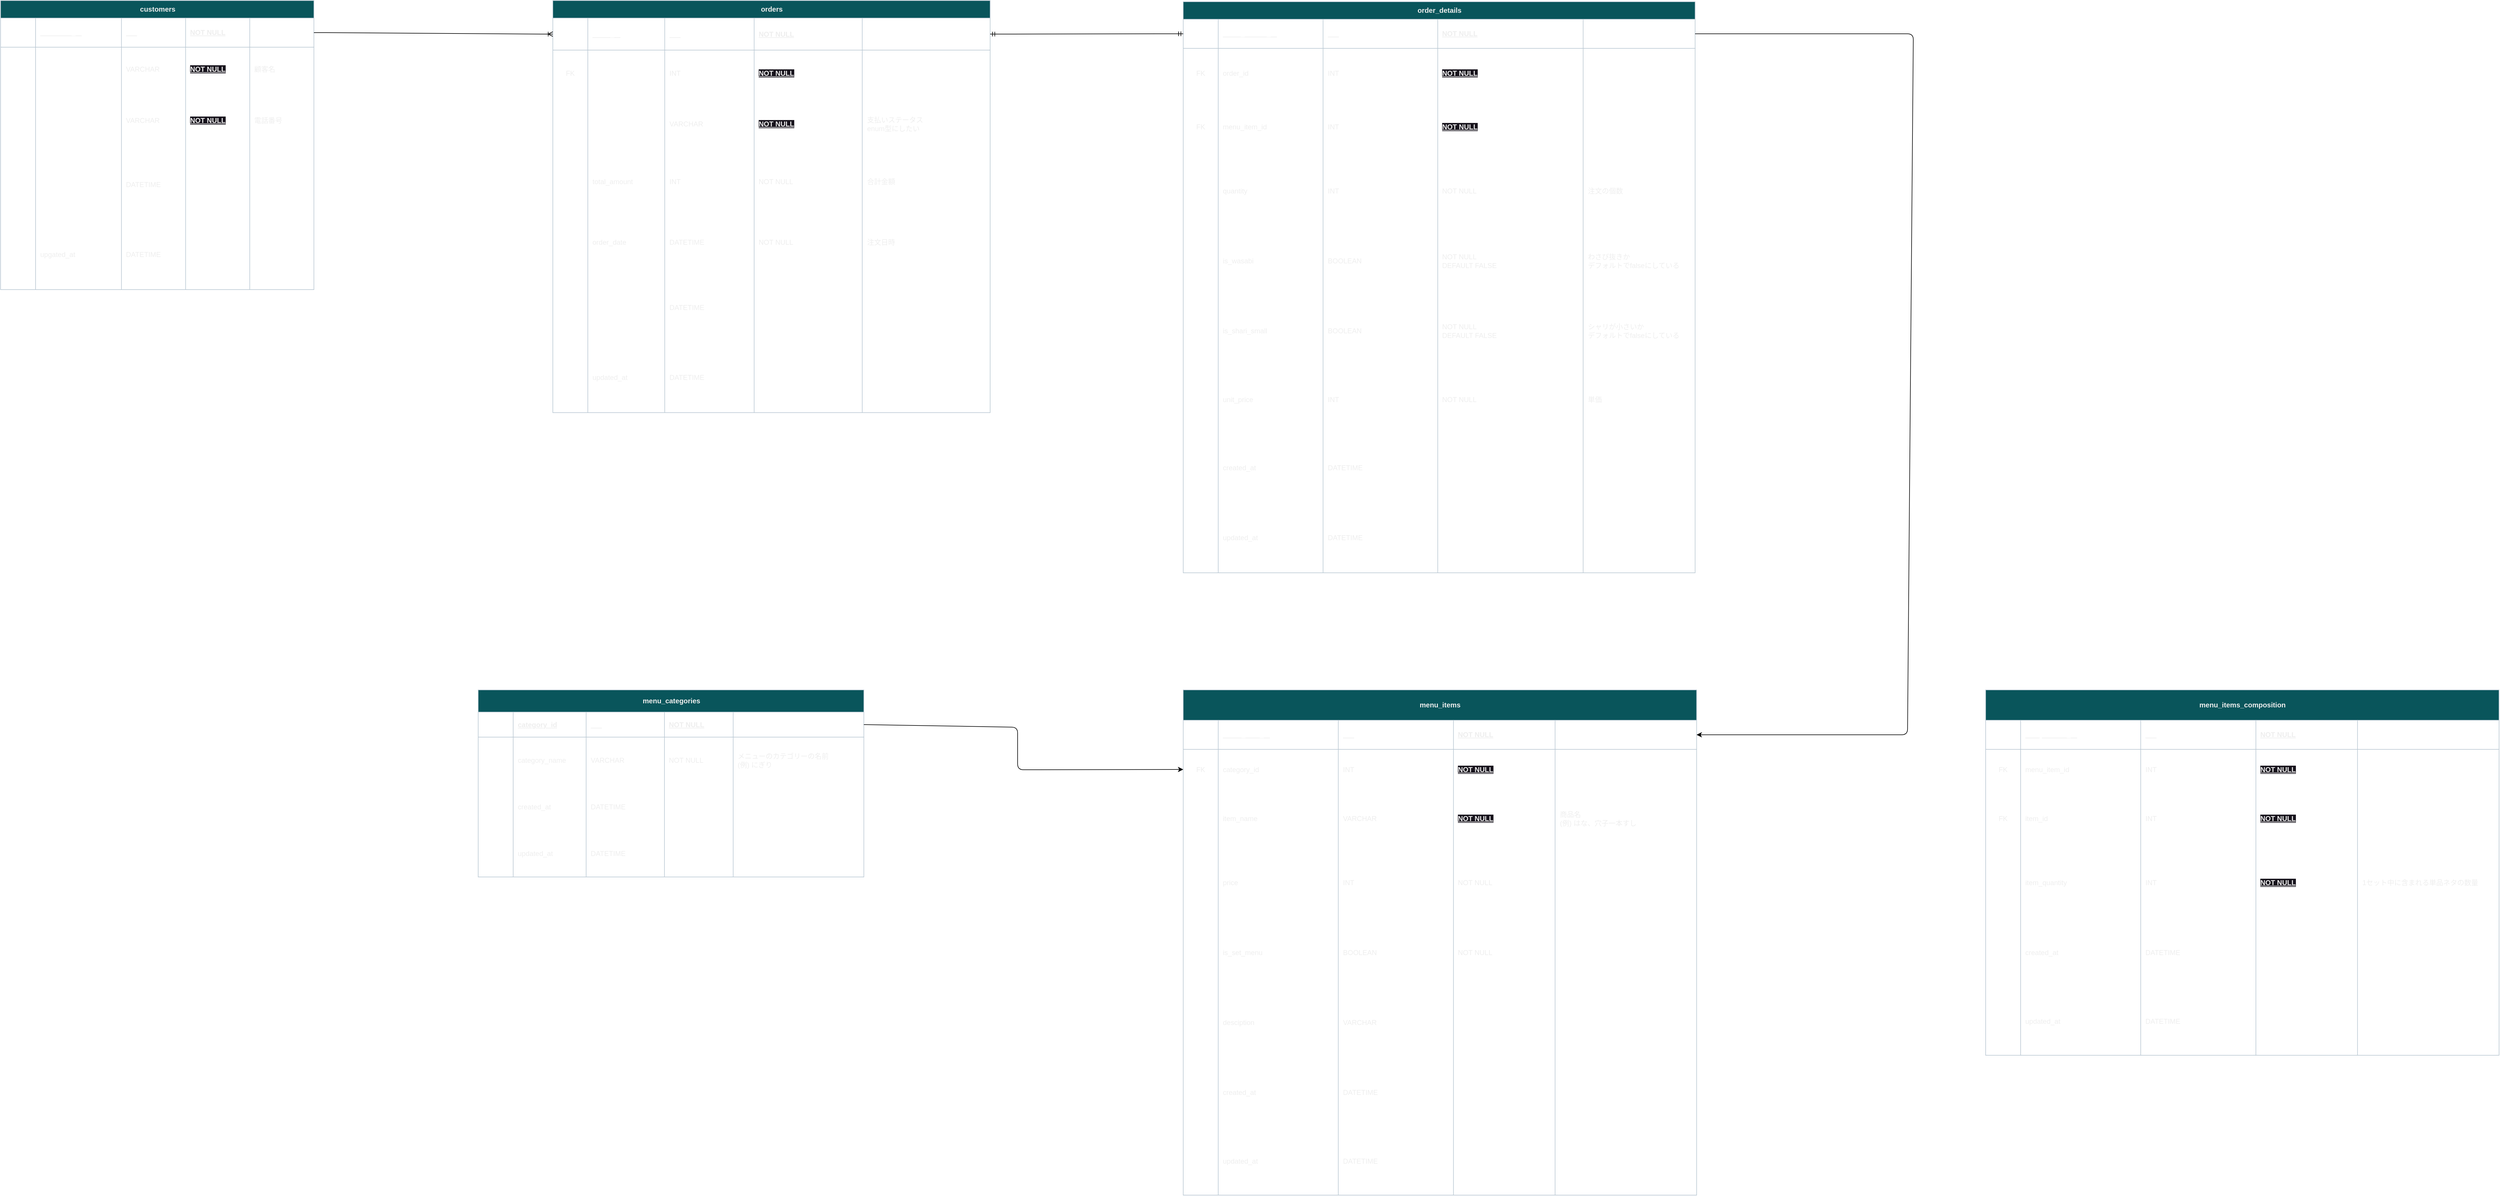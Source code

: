 <mxfile>
    <diagram id="LQeav1fjX8CMJF8MN3QO" name="ページ1">
        <mxGraphModel dx="2796" dy="1353" grid="1" gridSize="10" guides="1" tooltips="1" connect="1" arrows="1" fold="1" page="0" pageScale="1" pageWidth="4681" pageHeight="3300" math="0" shadow="0">
            <root>
                <mxCell id="0"/>
                <mxCell id="1" parent="0"/>
                <mxCell id="2" value="orders" style="shape=table;startSize=30;container=1;collapsible=1;childLayout=tableLayout;fixedRows=1;rowLines=0;fontStyle=1;align=center;resizeLast=1;html=1;strokeColor=#BAC8D3;labelBackgroundColor=none;fillColor=#09555B;fontColor=#EEEEEE;" vertex="1" parent="1">
                    <mxGeometry x="-497" y="-637" width="749.899" height="707.183" as="geometry"/>
                </mxCell>
                <mxCell id="3" value="" style="shape=tableRow;horizontal=0;startSize=0;swimlaneHead=0;swimlaneBody=0;fillColor=none;collapsible=0;dropTarget=0;points=[[0,0.5],[1,0.5]];portConstraint=eastwest;top=0;left=0;right=0;bottom=1;labelBackgroundColor=none;strokeColor=#BAC8D3;fontColor=#EEEEEE;" vertex="1" parent="2">
                    <mxGeometry y="30" width="749.899" height="55" as="geometry"/>
                </mxCell>
                <mxCell id="4" value="&lt;font color=&quot;#ffffff&quot;&gt;PK&lt;/font&gt;" style="shape=partialRectangle;connectable=0;fillColor=none;top=0;left=0;bottom=0;right=0;fontStyle=1;overflow=hidden;whiteSpace=wrap;html=1;strokeColor=#BAC8D3;perimeterSpacing=2;labelBackgroundColor=none;fontColor=#EEEEEE;" vertex="1" parent="3">
                    <mxGeometry width="60" height="55" as="geometry">
                        <mxRectangle width="60" height="55" as="alternateBounds"/>
                    </mxGeometry>
                </mxCell>
                <mxCell id="5" value="&lt;font color=&quot;#ffffff&quot;&gt;order_id&lt;/font&gt;" style="shape=partialRectangle;connectable=0;fillColor=none;top=0;left=0;bottom=0;right=0;align=left;spacingLeft=6;fontStyle=5;overflow=hidden;whiteSpace=wrap;html=1;strokeColor=#BAC8D3;labelBackgroundColor=none;fontColor=#EEEEEE;" vertex="1" parent="3">
                    <mxGeometry x="60" width="131.899" height="55" as="geometry">
                        <mxRectangle width="131.899" height="55" as="alternateBounds"/>
                    </mxGeometry>
                </mxCell>
                <mxCell id="6" value="&lt;font color=&quot;#ffffff&quot;&gt;INT&lt;/font&gt;" style="shape=partialRectangle;connectable=0;fillColor=none;top=0;left=0;bottom=0;right=0;align=left;spacingLeft=6;fontStyle=5;overflow=hidden;whiteSpace=wrap;html=1;strokeColor=#BAC8D3;labelBackgroundColor=none;fontColor=#EEEEEE;" vertex="1" parent="3">
                    <mxGeometry x="191.899" width="153.333" height="55" as="geometry">
                        <mxRectangle width="153.333" height="55" as="alternateBounds"/>
                    </mxGeometry>
                </mxCell>
                <mxCell id="7" value="NOT NULL" style="shape=partialRectangle;connectable=0;fillColor=none;top=0;left=0;bottom=0;right=0;align=left;spacingLeft=6;fontStyle=5;overflow=hidden;whiteSpace=wrap;html=1;strokeColor=#BAC8D3;labelBackgroundColor=none;fontColor=#EEEEEE;" vertex="1" parent="3">
                    <mxGeometry x="345.233" width="185.333" height="55" as="geometry">
                        <mxRectangle width="185.333" height="55" as="alternateBounds"/>
                    </mxGeometry>
                </mxCell>
                <mxCell id="8" style="shape=partialRectangle;connectable=0;fillColor=none;top=0;left=0;bottom=0;right=0;align=left;spacingLeft=6;fontStyle=5;overflow=hidden;whiteSpace=wrap;html=1;strokeColor=#BAC8D3;labelBackgroundColor=none;fontColor=#EEEEEE;" vertex="1" parent="3">
                    <mxGeometry x="530.566" width="219.333" height="55" as="geometry">
                        <mxRectangle width="219.333" height="55" as="alternateBounds"/>
                    </mxGeometry>
                </mxCell>
                <mxCell id="9" value="" style="shape=tableRow;horizontal=0;startSize=0;swimlaneHead=0;swimlaneBody=0;fillColor=none;collapsible=0;dropTarget=0;points=[[0,0.5],[1,0.5]];portConstraint=eastwest;top=0;left=0;right=0;bottom=0;labelBackgroundColor=none;strokeColor=#BAC8D3;fontColor=#EEEEEE;" vertex="1" parent="2">
                    <mxGeometry y="85" width="749.899" height="80" as="geometry"/>
                </mxCell>
                <mxCell id="10" value="FK" style="shape=partialRectangle;connectable=0;fillColor=none;top=0;left=0;bottom=0;right=0;editable=1;overflow=hidden;whiteSpace=wrap;html=1;labelBackgroundColor=none;strokeColor=#BAC8D3;fontColor=#EEEEEE;" vertex="1" parent="9">
                    <mxGeometry width="60" height="80" as="geometry">
                        <mxRectangle width="60" height="80" as="alternateBounds"/>
                    </mxGeometry>
                </mxCell>
                <mxCell id="11" value="&lt;font color=&quot;#ffffff&quot;&gt;customrer_id&lt;/font&gt;" style="shape=partialRectangle;connectable=0;fillColor=none;top=0;left=0;bottom=0;right=0;align=left;spacingLeft=6;overflow=hidden;whiteSpace=wrap;html=1;strokeColor=#BAC8D3;labelBackgroundColor=none;fontColor=#EEEEEE;" vertex="1" parent="9">
                    <mxGeometry x="60" width="131.899" height="80" as="geometry">
                        <mxRectangle width="131.899" height="80" as="alternateBounds"/>
                    </mxGeometry>
                </mxCell>
                <mxCell id="12" value="INT" style="shape=partialRectangle;connectable=0;fillColor=none;top=0;left=0;bottom=0;right=0;align=left;spacingLeft=6;overflow=hidden;whiteSpace=wrap;html=1;strokeColor=#BAC8D3;labelBackgroundColor=none;fontColor=#EEEEEE;" vertex="1" parent="9">
                    <mxGeometry x="191.899" width="153.333" height="80" as="geometry">
                        <mxRectangle width="153.333" height="80" as="alternateBounds"/>
                    </mxGeometry>
                </mxCell>
                <mxCell id="13" value="&lt;meta charset=&quot;utf-8&quot;&gt;&lt;span style=&quot;color: rgb(238, 238, 238); font-family: Helvetica; font-size: 12px; font-style: normal; font-variant-ligatures: normal; font-variant-caps: normal; font-weight: 700; letter-spacing: normal; orphans: 2; text-align: left; text-indent: 0px; text-transform: none; widows: 2; word-spacing: 0px; -webkit-text-stroke-width: 0px; background-color: rgb(24, 20, 29); text-decoration: underline; float: none; display: inline !important;&quot;&gt;NOT NULL&lt;/span&gt;" style="shape=partialRectangle;connectable=0;fillColor=none;top=0;left=0;bottom=0;right=0;align=left;spacingLeft=6;overflow=hidden;whiteSpace=wrap;html=1;strokeColor=#BAC8D3;labelBackgroundColor=none;fontColor=#EEEEEE;" vertex="1" parent="9">
                    <mxGeometry x="345.233" width="185.333" height="80" as="geometry">
                        <mxRectangle width="185.333" height="80" as="alternateBounds"/>
                    </mxGeometry>
                </mxCell>
                <mxCell id="14" style="shape=partialRectangle;connectable=0;fillColor=none;top=0;left=0;bottom=0;right=0;align=left;spacingLeft=6;overflow=hidden;whiteSpace=wrap;html=1;strokeColor=#BAC8D3;labelBackgroundColor=none;fontColor=#EEEEEE;" vertex="1" parent="9">
                    <mxGeometry x="530.566" width="219.333" height="80" as="geometry">
                        <mxRectangle width="219.333" height="80" as="alternateBounds"/>
                    </mxGeometry>
                </mxCell>
                <mxCell id="15" value="" style="shape=tableRow;horizontal=0;startSize=0;swimlaneHead=0;swimlaneBody=0;fillColor=none;collapsible=0;dropTarget=0;points=[[0,0.5],[1,0.5]];portConstraint=eastwest;top=0;left=0;right=0;bottom=0;labelBackgroundColor=none;strokeColor=#BAC8D3;fontColor=#EEEEEE;" vertex="1" parent="2">
                    <mxGeometry y="165" width="749.899" height="94" as="geometry"/>
                </mxCell>
                <mxCell id="16" value="" style="shape=partialRectangle;connectable=0;fillColor=none;top=0;left=0;bottom=0;right=0;editable=1;overflow=hidden;whiteSpace=wrap;html=1;labelBackgroundColor=none;strokeColor=#BAC8D3;fontColor=#EEEEEE;" vertex="1" parent="15">
                    <mxGeometry width="60" height="94" as="geometry">
                        <mxRectangle width="60" height="94" as="alternateBounds"/>
                    </mxGeometry>
                </mxCell>
                <mxCell id="17" value="&lt;font color=&quot;#ffffff&quot;&gt;payment_status&lt;/font&gt;" style="shape=partialRectangle;connectable=0;fillColor=none;top=0;left=0;bottom=0;right=0;align=left;spacingLeft=6;overflow=hidden;whiteSpace=wrap;html=1;labelBackgroundColor=none;strokeColor=#BAC8D3;fontColor=#EEEEEE;" vertex="1" parent="15">
                    <mxGeometry x="60" width="131.899" height="94" as="geometry">
                        <mxRectangle width="131.899" height="94" as="alternateBounds"/>
                    </mxGeometry>
                </mxCell>
                <mxCell id="18" value="VARCHAR" style="shape=partialRectangle;connectable=0;fillColor=none;top=0;left=0;bottom=0;right=0;align=left;spacingLeft=6;overflow=hidden;whiteSpace=wrap;html=1;labelBackgroundColor=none;strokeColor=#BAC8D3;fontColor=#EEEEEE;" vertex="1" parent="15">
                    <mxGeometry x="191.899" width="153.333" height="94" as="geometry">
                        <mxRectangle width="153.333" height="94" as="alternateBounds"/>
                    </mxGeometry>
                </mxCell>
                <mxCell id="19" value="&lt;meta charset=&quot;utf-8&quot;&gt;&lt;span style=&quot;color: rgb(238, 238, 238); font-family: Helvetica; font-size: 12px; font-style: normal; font-variant-ligatures: normal; font-variant-caps: normal; font-weight: 700; letter-spacing: normal; orphans: 2; text-align: left; text-indent: 0px; text-transform: none; widows: 2; word-spacing: 0px; -webkit-text-stroke-width: 0px; background-color: rgb(24, 20, 29); text-decoration: underline; float: none; display: inline !important;&quot;&gt;NOT NULL&lt;/span&gt;" style="shape=partialRectangle;connectable=0;fillColor=none;top=0;left=0;bottom=0;right=0;align=left;spacingLeft=6;overflow=hidden;whiteSpace=wrap;html=1;labelBackgroundColor=none;strokeColor=#BAC8D3;fontColor=#EEEEEE;" vertex="1" parent="15">
                    <mxGeometry x="345.233" width="185.333" height="94" as="geometry">
                        <mxRectangle width="185.333" height="94" as="alternateBounds"/>
                    </mxGeometry>
                </mxCell>
                <mxCell id="20" value="支払いステータス&lt;br&gt;enum型にしたい" style="shape=partialRectangle;connectable=0;fillColor=none;top=0;left=0;bottom=0;right=0;align=left;spacingLeft=6;overflow=hidden;whiteSpace=wrap;html=1;labelBackgroundColor=none;strokeColor=#BAC8D3;fontColor=#EEEEEE;" vertex="1" parent="15">
                    <mxGeometry x="530.566" width="219.333" height="94" as="geometry">
                        <mxRectangle width="219.333" height="94" as="alternateBounds"/>
                    </mxGeometry>
                </mxCell>
                <mxCell id="21" style="shape=tableRow;horizontal=0;startSize=0;swimlaneHead=0;swimlaneBody=0;fillColor=none;collapsible=0;dropTarget=0;points=[[0,0.5],[1,0.5]];portConstraint=eastwest;top=0;left=0;right=0;bottom=0;labelBackgroundColor=none;strokeColor=#BAC8D3;fontColor=#EEEEEE;" vertex="1" parent="2">
                    <mxGeometry y="259" width="749.899" height="104" as="geometry"/>
                </mxCell>
                <mxCell id="22" style="shape=partialRectangle;connectable=0;fillColor=none;top=0;left=0;bottom=0;right=0;editable=1;overflow=hidden;whiteSpace=wrap;html=1;labelBackgroundColor=none;strokeColor=#BAC8D3;fontColor=#EEEEEE;" vertex="1" parent="21">
                    <mxGeometry width="60" height="104" as="geometry">
                        <mxRectangle width="60" height="104" as="alternateBounds"/>
                    </mxGeometry>
                </mxCell>
                <mxCell id="23" value="total_amount" style="shape=partialRectangle;connectable=0;fillColor=none;top=0;left=0;bottom=0;right=0;align=left;spacingLeft=6;overflow=hidden;whiteSpace=wrap;html=1;labelBackgroundColor=none;strokeColor=#BAC8D3;fontColor=#EEEEEE;" vertex="1" parent="21">
                    <mxGeometry x="60" width="131.899" height="104" as="geometry">
                        <mxRectangle width="131.899" height="104" as="alternateBounds"/>
                    </mxGeometry>
                </mxCell>
                <mxCell id="24" value="INT" style="shape=partialRectangle;connectable=0;fillColor=none;top=0;left=0;bottom=0;right=0;align=left;spacingLeft=6;overflow=hidden;whiteSpace=wrap;html=1;labelBackgroundColor=none;strokeColor=#BAC8D3;fontColor=#EEEEEE;" vertex="1" parent="21">
                    <mxGeometry x="191.899" width="153.333" height="104" as="geometry">
                        <mxRectangle width="153.333" height="104" as="alternateBounds"/>
                    </mxGeometry>
                </mxCell>
                <mxCell id="25" value="NOT NULL" style="shape=partialRectangle;connectable=0;fillColor=none;top=0;left=0;bottom=0;right=0;align=left;spacingLeft=6;overflow=hidden;whiteSpace=wrap;html=1;labelBackgroundColor=none;strokeColor=#BAC8D3;fontColor=#EEEEEE;" vertex="1" parent="21">
                    <mxGeometry x="345.233" width="185.333" height="104" as="geometry">
                        <mxRectangle width="185.333" height="104" as="alternateBounds"/>
                    </mxGeometry>
                </mxCell>
                <mxCell id="26" value="合計金額" style="shape=partialRectangle;connectable=0;fillColor=none;top=0;left=0;bottom=0;right=0;align=left;spacingLeft=6;overflow=hidden;whiteSpace=wrap;html=1;labelBackgroundColor=none;strokeColor=#BAC8D3;fontColor=#EEEEEE;" vertex="1" parent="21">
                    <mxGeometry x="530.566" width="219.333" height="104" as="geometry">
                        <mxRectangle width="219.333" height="104" as="alternateBounds"/>
                    </mxGeometry>
                </mxCell>
                <mxCell id="27" style="shape=tableRow;horizontal=0;startSize=0;swimlaneHead=0;swimlaneBody=0;fillColor=none;collapsible=0;dropTarget=0;points=[[0,0.5],[1,0.5]];portConstraint=eastwest;top=0;left=0;right=0;bottom=0;labelBackgroundColor=none;strokeColor=#BAC8D3;fontColor=#EEEEEE;" vertex="1" parent="2">
                    <mxGeometry y="363" width="749.899" height="104" as="geometry"/>
                </mxCell>
                <mxCell id="28" style="shape=partialRectangle;connectable=0;fillColor=none;top=0;left=0;bottom=0;right=0;editable=1;overflow=hidden;whiteSpace=wrap;html=1;labelBackgroundColor=none;strokeColor=#BAC8D3;fontColor=#EEEEEE;" vertex="1" parent="27">
                    <mxGeometry width="60" height="104" as="geometry">
                        <mxRectangle width="60" height="104" as="alternateBounds"/>
                    </mxGeometry>
                </mxCell>
                <mxCell id="29" value="order_date" style="shape=partialRectangle;connectable=0;fillColor=none;top=0;left=0;bottom=0;right=0;align=left;spacingLeft=6;overflow=hidden;whiteSpace=wrap;html=1;labelBackgroundColor=none;strokeColor=#BAC8D3;fontColor=#EEEEEE;" vertex="1" parent="27">
                    <mxGeometry x="60" width="131.899" height="104" as="geometry">
                        <mxRectangle width="131.899" height="104" as="alternateBounds"/>
                    </mxGeometry>
                </mxCell>
                <mxCell id="30" value="DATETIME" style="shape=partialRectangle;connectable=0;fillColor=none;top=0;left=0;bottom=0;right=0;align=left;spacingLeft=6;overflow=hidden;whiteSpace=wrap;html=1;labelBackgroundColor=none;strokeColor=#BAC8D3;fontColor=#EEEEEE;" vertex="1" parent="27">
                    <mxGeometry x="191.899" width="153.333" height="104" as="geometry">
                        <mxRectangle width="153.333" height="104" as="alternateBounds"/>
                    </mxGeometry>
                </mxCell>
                <mxCell id="31" value="NOT NULL" style="shape=partialRectangle;connectable=0;fillColor=none;top=0;left=0;bottom=0;right=0;align=left;spacingLeft=6;overflow=hidden;whiteSpace=wrap;html=1;labelBackgroundColor=none;strokeColor=#BAC8D3;fontColor=#EEEEEE;" vertex="1" parent="27">
                    <mxGeometry x="345.233" width="185.333" height="104" as="geometry">
                        <mxRectangle width="185.333" height="104" as="alternateBounds"/>
                    </mxGeometry>
                </mxCell>
                <mxCell id="32" value="注文日時" style="shape=partialRectangle;connectable=0;fillColor=none;top=0;left=0;bottom=0;right=0;align=left;spacingLeft=6;overflow=hidden;whiteSpace=wrap;html=1;labelBackgroundColor=none;strokeColor=#BAC8D3;fontColor=#EEEEEE;" vertex="1" parent="27">
                    <mxGeometry x="530.566" width="219.333" height="104" as="geometry">
                        <mxRectangle width="219.333" height="104" as="alternateBounds"/>
                    </mxGeometry>
                </mxCell>
                <mxCell id="33" value="" style="shape=tableRow;horizontal=0;startSize=0;swimlaneHead=0;swimlaneBody=0;fillColor=none;collapsible=0;dropTarget=0;points=[[0,0.5],[1,0.5]];portConstraint=eastwest;top=0;left=0;right=0;bottom=0;labelBackgroundColor=none;strokeColor=#BAC8D3;fontColor=#EEEEEE;" vertex="1" parent="2">
                    <mxGeometry y="467" width="749.899" height="120" as="geometry"/>
                </mxCell>
                <mxCell id="34" value="" style="shape=partialRectangle;connectable=0;fillColor=none;top=0;left=0;bottom=0;right=0;editable=1;overflow=hidden;whiteSpace=wrap;html=1;labelBackgroundColor=none;strokeColor=#BAC8D3;fontColor=#EEEEEE;" vertex="1" parent="33">
                    <mxGeometry width="60" height="120" as="geometry">
                        <mxRectangle width="60" height="120" as="alternateBounds"/>
                    </mxGeometry>
                </mxCell>
                <mxCell id="35" value="&lt;font color=&quot;#ffffff&quot;&gt;created_at&lt;/font&gt;" style="shape=partialRectangle;connectable=0;fillColor=none;top=0;left=0;bottom=0;right=0;align=left;spacingLeft=6;overflow=hidden;whiteSpace=wrap;html=1;labelBackgroundColor=none;strokeColor=#BAC8D3;fontColor=#EEEEEE;" vertex="1" parent="33">
                    <mxGeometry x="60" width="131.899" height="120" as="geometry">
                        <mxRectangle width="131.899" height="120" as="alternateBounds"/>
                    </mxGeometry>
                </mxCell>
                <mxCell id="36" value="DATETIME" style="shape=partialRectangle;connectable=0;fillColor=none;top=0;left=0;bottom=0;right=0;align=left;spacingLeft=6;overflow=hidden;whiteSpace=wrap;html=1;labelBackgroundColor=none;strokeColor=#BAC8D3;fontColor=#EEEEEE;" vertex="1" parent="33">
                    <mxGeometry x="191.899" width="153.333" height="120" as="geometry">
                        <mxRectangle width="153.333" height="120" as="alternateBounds"/>
                    </mxGeometry>
                </mxCell>
                <mxCell id="37" style="shape=partialRectangle;connectable=0;fillColor=none;top=0;left=0;bottom=0;right=0;align=left;spacingLeft=6;overflow=hidden;whiteSpace=wrap;html=1;labelBackgroundColor=none;strokeColor=#BAC8D3;fontColor=#EEEEEE;" vertex="1" parent="33">
                    <mxGeometry x="345.233" width="185.333" height="120" as="geometry">
                        <mxRectangle width="185.333" height="120" as="alternateBounds"/>
                    </mxGeometry>
                </mxCell>
                <mxCell id="38" style="shape=partialRectangle;connectable=0;fillColor=none;top=0;left=0;bottom=0;right=0;align=left;spacingLeft=6;overflow=hidden;whiteSpace=wrap;html=1;labelBackgroundColor=none;strokeColor=#BAC8D3;fontColor=#EEEEEE;" vertex="1" parent="33">
                    <mxGeometry x="530.566" width="219.333" height="120" as="geometry">
                        <mxRectangle width="219.333" height="120" as="alternateBounds"/>
                    </mxGeometry>
                </mxCell>
                <mxCell id="39" style="shape=tableRow;horizontal=0;startSize=0;swimlaneHead=0;swimlaneBody=0;fillColor=none;collapsible=0;dropTarget=0;points=[[0,0.5],[1,0.5]];portConstraint=eastwest;top=0;left=0;right=0;bottom=0;labelBackgroundColor=none;strokeColor=#BAC8D3;fontColor=#EEEEEE;" vertex="1" parent="2">
                    <mxGeometry y="587" width="749.899" height="120" as="geometry"/>
                </mxCell>
                <mxCell id="40" style="shape=partialRectangle;connectable=0;fillColor=none;top=0;left=0;bottom=0;right=0;editable=1;overflow=hidden;whiteSpace=wrap;html=1;labelBackgroundColor=none;strokeColor=#BAC8D3;fontColor=#EEEEEE;" vertex="1" parent="39">
                    <mxGeometry width="60" height="120" as="geometry">
                        <mxRectangle width="60" height="120" as="alternateBounds"/>
                    </mxGeometry>
                </mxCell>
                <mxCell id="41" value="updated_at" style="shape=partialRectangle;connectable=0;fillColor=none;top=0;left=0;bottom=0;right=0;align=left;spacingLeft=6;overflow=hidden;whiteSpace=wrap;html=1;labelBackgroundColor=none;strokeColor=#BAC8D3;fontColor=#EEEEEE;" vertex="1" parent="39">
                    <mxGeometry x="60" width="131.899" height="120" as="geometry">
                        <mxRectangle width="131.899" height="120" as="alternateBounds"/>
                    </mxGeometry>
                </mxCell>
                <mxCell id="42" value="DATETIME" style="shape=partialRectangle;connectable=0;fillColor=none;top=0;left=0;bottom=0;right=0;align=left;spacingLeft=6;overflow=hidden;whiteSpace=wrap;html=1;labelBackgroundColor=none;strokeColor=#BAC8D3;fontColor=#EEEEEE;" vertex="1" parent="39">
                    <mxGeometry x="191.899" width="153.333" height="120" as="geometry">
                        <mxRectangle width="153.333" height="120" as="alternateBounds"/>
                    </mxGeometry>
                </mxCell>
                <mxCell id="43" style="shape=partialRectangle;connectable=0;fillColor=none;top=0;left=0;bottom=0;right=0;align=left;spacingLeft=6;overflow=hidden;whiteSpace=wrap;html=1;labelBackgroundColor=none;strokeColor=#BAC8D3;fontColor=#EEEEEE;" vertex="1" parent="39">
                    <mxGeometry x="345.233" width="185.333" height="120" as="geometry">
                        <mxRectangle width="185.333" height="120" as="alternateBounds"/>
                    </mxGeometry>
                </mxCell>
                <mxCell id="44" style="shape=partialRectangle;connectable=0;fillColor=none;top=0;left=0;bottom=0;right=0;align=left;spacingLeft=6;overflow=hidden;whiteSpace=wrap;html=1;labelBackgroundColor=none;strokeColor=#BAC8D3;fontColor=#EEEEEE;" vertex="1" parent="39">
                    <mxGeometry x="530.566" width="219.333" height="120" as="geometry">
                        <mxRectangle width="219.333" height="120" as="alternateBounds"/>
                    </mxGeometry>
                </mxCell>
                <mxCell id="45" value="customers" style="shape=table;startSize=30;container=1;collapsible=1;childLayout=tableLayout;fixedRows=1;rowLines=0;fontStyle=1;align=center;resizeLast=1;html=1;strokeColor=#BAC8D3;labelBackgroundColor=none;fillColor=#09555B;fontColor=#EEEEEE;" vertex="1" parent="1">
                    <mxGeometry x="-1444" y="-637" width="537.273" height="496" as="geometry"/>
                </mxCell>
                <mxCell id="46" value="" style="shape=tableRow;horizontal=0;startSize=0;swimlaneHead=0;swimlaneBody=0;fillColor=none;collapsible=0;dropTarget=0;points=[[0,0.5],[1,0.5]];portConstraint=eastwest;top=0;left=0;right=0;bottom=1;labelBackgroundColor=none;strokeColor=#BAC8D3;fontColor=#EEEEEE;" vertex="1" parent="45">
                    <mxGeometry y="30" width="537.273" height="50" as="geometry"/>
                </mxCell>
                <mxCell id="47" value="&lt;font color=&quot;#ffffff&quot;&gt;PK&lt;/font&gt;" style="shape=partialRectangle;connectable=0;fillColor=none;top=0;left=0;bottom=0;right=0;fontStyle=1;overflow=hidden;whiteSpace=wrap;html=1;strokeColor=#BAC8D3;perimeterSpacing=2;labelBackgroundColor=none;fontColor=#EEEEEE;" vertex="1" parent="46">
                    <mxGeometry width="60" height="50" as="geometry">
                        <mxRectangle width="60" height="50" as="alternateBounds"/>
                    </mxGeometry>
                </mxCell>
                <mxCell id="48" value="&lt;font color=&quot;#ffffff&quot;&gt;customer_id&lt;/font&gt;" style="shape=partialRectangle;connectable=0;fillColor=none;top=0;left=0;bottom=0;right=0;align=left;spacingLeft=6;fontStyle=5;overflow=hidden;whiteSpace=wrap;html=1;strokeColor=#BAC8D3;labelBackgroundColor=none;fontColor=#EEEEEE;" vertex="1" parent="46">
                    <mxGeometry x="60" width="147.273" height="50" as="geometry">
                        <mxRectangle width="147.273" height="50" as="alternateBounds"/>
                    </mxGeometry>
                </mxCell>
                <mxCell id="49" value="&lt;font color=&quot;#ffffff&quot;&gt;INT&lt;/font&gt;" style="shape=partialRectangle;connectable=0;fillColor=none;top=0;left=0;bottom=0;right=0;align=left;spacingLeft=6;fontStyle=5;overflow=hidden;whiteSpace=wrap;html=1;strokeColor=#BAC8D3;labelBackgroundColor=none;fontColor=#EEEEEE;" vertex="1" parent="46">
                    <mxGeometry x="207.273" width="110.0" height="50" as="geometry">
                        <mxRectangle width="110.0" height="50" as="alternateBounds"/>
                    </mxGeometry>
                </mxCell>
                <mxCell id="50" value="NOT NULL" style="shape=partialRectangle;connectable=0;fillColor=none;top=0;left=0;bottom=0;right=0;align=left;spacingLeft=6;fontStyle=5;overflow=hidden;whiteSpace=wrap;html=1;strokeColor=#BAC8D3;labelBackgroundColor=none;fontColor=#EEEEEE;" vertex="1" parent="46">
                    <mxGeometry x="317.273" width="110.0" height="50" as="geometry">
                        <mxRectangle width="110.0" height="50" as="alternateBounds"/>
                    </mxGeometry>
                </mxCell>
                <mxCell id="51" style="shape=partialRectangle;connectable=0;fillColor=none;top=0;left=0;bottom=0;right=0;align=left;spacingLeft=6;fontStyle=5;overflow=hidden;whiteSpace=wrap;html=1;strokeColor=#BAC8D3;labelBackgroundColor=none;fontColor=#EEEEEE;" vertex="1" parent="46">
                    <mxGeometry x="427.273" width="110.0" height="50" as="geometry">
                        <mxRectangle width="110.0" height="50" as="alternateBounds"/>
                    </mxGeometry>
                </mxCell>
                <mxCell id="52" value="" style="shape=tableRow;horizontal=0;startSize=0;swimlaneHead=0;swimlaneBody=0;fillColor=none;collapsible=0;dropTarget=0;points=[[0,0.5],[1,0.5]];portConstraint=eastwest;top=0;left=0;right=0;bottom=0;labelBackgroundColor=none;strokeColor=#BAC8D3;fontColor=#EEEEEE;" vertex="1" parent="45">
                    <mxGeometry y="80" width="537.273" height="75" as="geometry"/>
                </mxCell>
                <mxCell id="53" value="" style="shape=partialRectangle;connectable=0;fillColor=none;top=0;left=0;bottom=0;right=0;editable=1;overflow=hidden;whiteSpace=wrap;html=1;labelBackgroundColor=none;strokeColor=#BAC8D3;fontColor=#EEEEEE;" vertex="1" parent="52">
                    <mxGeometry width="60" height="75" as="geometry">
                        <mxRectangle width="60" height="75" as="alternateBounds"/>
                    </mxGeometry>
                </mxCell>
                <mxCell id="54" value="&lt;font color=&quot;#ffffff&quot;&gt;name&lt;/font&gt;" style="shape=partialRectangle;connectable=0;fillColor=none;top=0;left=0;bottom=0;right=0;align=left;spacingLeft=6;overflow=hidden;whiteSpace=wrap;html=1;strokeColor=#BAC8D3;labelBackgroundColor=none;fontColor=#EEEEEE;" vertex="1" parent="52">
                    <mxGeometry x="60" width="147.273" height="75" as="geometry">
                        <mxRectangle width="147.273" height="75" as="alternateBounds"/>
                    </mxGeometry>
                </mxCell>
                <mxCell id="55" value="VARCHAR" style="shape=partialRectangle;connectable=0;fillColor=none;top=0;left=0;bottom=0;right=0;align=left;spacingLeft=6;overflow=hidden;whiteSpace=wrap;html=1;strokeColor=#BAC8D3;labelBackgroundColor=none;fontColor=#EEEEEE;" vertex="1" parent="52">
                    <mxGeometry x="207.273" width="110.0" height="75" as="geometry">
                        <mxRectangle width="110.0" height="75" as="alternateBounds"/>
                    </mxGeometry>
                </mxCell>
                <mxCell id="56" value="&lt;meta charset=&quot;utf-8&quot;&gt;&lt;span style=&quot;color: rgb(238, 238, 238); font-family: Helvetica; font-size: 12px; font-style: normal; font-variant-ligatures: normal; font-variant-caps: normal; font-weight: 700; letter-spacing: normal; orphans: 2; text-align: left; text-indent: 0px; text-transform: none; widows: 2; word-spacing: 0px; -webkit-text-stroke-width: 0px; background-color: rgb(24, 20, 29); text-decoration: underline; float: none; display: inline !important;&quot;&gt;NOT NULL&lt;/span&gt;" style="shape=partialRectangle;connectable=0;fillColor=none;top=0;left=0;bottom=0;right=0;align=left;spacingLeft=6;overflow=hidden;whiteSpace=wrap;html=1;strokeColor=#BAC8D3;labelBackgroundColor=none;fontColor=#EEEEEE;" vertex="1" parent="52">
                    <mxGeometry x="317.273" width="110.0" height="75" as="geometry">
                        <mxRectangle width="110.0" height="75" as="alternateBounds"/>
                    </mxGeometry>
                </mxCell>
                <mxCell id="57" value="顧客名" style="shape=partialRectangle;connectable=0;fillColor=none;top=0;left=0;bottom=0;right=0;align=left;spacingLeft=6;overflow=hidden;whiteSpace=wrap;html=1;strokeColor=#BAC8D3;labelBackgroundColor=none;fontColor=#EEEEEE;" vertex="1" parent="52">
                    <mxGeometry x="427.273" width="110.0" height="75" as="geometry">
                        <mxRectangle width="110.0" height="75" as="alternateBounds"/>
                    </mxGeometry>
                </mxCell>
                <mxCell id="58" value="" style="shape=tableRow;horizontal=0;startSize=0;swimlaneHead=0;swimlaneBody=0;fillColor=none;collapsible=0;dropTarget=0;points=[[0,0.5],[1,0.5]];portConstraint=eastwest;top=0;left=0;right=0;bottom=0;labelBackgroundColor=none;strokeColor=#BAC8D3;fontColor=#EEEEEE;" vertex="1" parent="45">
                    <mxGeometry y="155" width="537.273" height="101" as="geometry"/>
                </mxCell>
                <mxCell id="59" value="" style="shape=partialRectangle;connectable=0;fillColor=none;top=0;left=0;bottom=0;right=0;editable=1;overflow=hidden;whiteSpace=wrap;html=1;labelBackgroundColor=none;strokeColor=#BAC8D3;fontColor=#EEEEEE;" vertex="1" parent="58">
                    <mxGeometry width="60" height="101" as="geometry">
                        <mxRectangle width="60" height="101" as="alternateBounds"/>
                    </mxGeometry>
                </mxCell>
                <mxCell id="60" value="&lt;font color=&quot;#ffffff&quot;&gt;phone_number&lt;/font&gt;" style="shape=partialRectangle;connectable=0;fillColor=none;top=0;left=0;bottom=0;right=0;align=left;spacingLeft=6;overflow=hidden;whiteSpace=wrap;html=1;labelBackgroundColor=none;strokeColor=#BAC8D3;fontColor=#EEEEEE;" vertex="1" parent="58">
                    <mxGeometry x="60" width="147.273" height="101" as="geometry">
                        <mxRectangle width="147.273" height="101" as="alternateBounds"/>
                    </mxGeometry>
                </mxCell>
                <mxCell id="61" value="VARCHAR" style="shape=partialRectangle;connectable=0;fillColor=none;top=0;left=0;bottom=0;right=0;align=left;spacingLeft=6;overflow=hidden;whiteSpace=wrap;html=1;labelBackgroundColor=none;strokeColor=#BAC8D3;fontColor=#EEEEEE;" vertex="1" parent="58">
                    <mxGeometry x="207.273" width="110.0" height="101" as="geometry">
                        <mxRectangle width="110.0" height="101" as="alternateBounds"/>
                    </mxGeometry>
                </mxCell>
                <mxCell id="62" value="&lt;meta charset=&quot;utf-8&quot;&gt;&lt;span style=&quot;color: rgb(238, 238, 238); font-family: Helvetica; font-size: 12px; font-style: normal; font-variant-ligatures: normal; font-variant-caps: normal; font-weight: 700; letter-spacing: normal; orphans: 2; text-align: left; text-indent: 0px; text-transform: none; widows: 2; word-spacing: 0px; -webkit-text-stroke-width: 0px; background-color: rgb(24, 20, 29); text-decoration: underline; float: none; display: inline !important;&quot;&gt;NOT NULL&lt;/span&gt;" style="shape=partialRectangle;connectable=0;fillColor=none;top=0;left=0;bottom=0;right=0;align=left;spacingLeft=6;overflow=hidden;whiteSpace=wrap;html=1;labelBackgroundColor=none;strokeColor=#BAC8D3;fontColor=#EEEEEE;" vertex="1" parent="58">
                    <mxGeometry x="317.273" width="110.0" height="101" as="geometry">
                        <mxRectangle width="110.0" height="101" as="alternateBounds"/>
                    </mxGeometry>
                </mxCell>
                <mxCell id="63" value="電話番号" style="shape=partialRectangle;connectable=0;fillColor=none;top=0;left=0;bottom=0;right=0;align=left;spacingLeft=6;overflow=hidden;whiteSpace=wrap;html=1;labelBackgroundColor=none;strokeColor=#BAC8D3;fontColor=#EEEEEE;" vertex="1" parent="58">
                    <mxGeometry x="427.273" width="110.0" height="101" as="geometry">
                        <mxRectangle width="110.0" height="101" as="alternateBounds"/>
                    </mxGeometry>
                </mxCell>
                <mxCell id="64" value="" style="shape=tableRow;horizontal=0;startSize=0;swimlaneHead=0;swimlaneBody=0;fillColor=none;collapsible=0;dropTarget=0;points=[[0,0.5],[1,0.5]];portConstraint=eastwest;top=0;left=0;right=0;bottom=0;labelBackgroundColor=none;strokeColor=#BAC8D3;fontColor=#EEEEEE;" vertex="1" parent="45">
                    <mxGeometry y="256" width="537.273" height="120" as="geometry"/>
                </mxCell>
                <mxCell id="65" value="" style="shape=partialRectangle;connectable=0;fillColor=none;top=0;left=0;bottom=0;right=0;editable=1;overflow=hidden;whiteSpace=wrap;html=1;labelBackgroundColor=none;strokeColor=#BAC8D3;fontColor=#EEEEEE;" vertex="1" parent="64">
                    <mxGeometry width="60" height="120" as="geometry">
                        <mxRectangle width="60" height="120" as="alternateBounds"/>
                    </mxGeometry>
                </mxCell>
                <mxCell id="66" value="&lt;font color=&quot;#ffffff&quot;&gt;created_at&lt;/font&gt;" style="shape=partialRectangle;connectable=0;fillColor=none;top=0;left=0;bottom=0;right=0;align=left;spacingLeft=6;overflow=hidden;whiteSpace=wrap;html=1;labelBackgroundColor=none;strokeColor=#BAC8D3;fontColor=#EEEEEE;" vertex="1" parent="64">
                    <mxGeometry x="60" width="147.273" height="120" as="geometry">
                        <mxRectangle width="147.273" height="120" as="alternateBounds"/>
                    </mxGeometry>
                </mxCell>
                <mxCell id="67" value="DATETIME" style="shape=partialRectangle;connectable=0;fillColor=none;top=0;left=0;bottom=0;right=0;align=left;spacingLeft=6;overflow=hidden;whiteSpace=wrap;html=1;labelBackgroundColor=none;strokeColor=#BAC8D3;fontColor=#EEEEEE;" vertex="1" parent="64">
                    <mxGeometry x="207.273" width="110.0" height="120" as="geometry">
                        <mxRectangle width="110.0" height="120" as="alternateBounds"/>
                    </mxGeometry>
                </mxCell>
                <mxCell id="68" style="shape=partialRectangle;connectable=0;fillColor=none;top=0;left=0;bottom=0;right=0;align=left;spacingLeft=6;overflow=hidden;whiteSpace=wrap;html=1;labelBackgroundColor=none;strokeColor=#BAC8D3;fontColor=#EEEEEE;" vertex="1" parent="64">
                    <mxGeometry x="317.273" width="110.0" height="120" as="geometry">
                        <mxRectangle width="110.0" height="120" as="alternateBounds"/>
                    </mxGeometry>
                </mxCell>
                <mxCell id="69" style="shape=partialRectangle;connectable=0;fillColor=none;top=0;left=0;bottom=0;right=0;align=left;spacingLeft=6;overflow=hidden;whiteSpace=wrap;html=1;labelBackgroundColor=none;strokeColor=#BAC8D3;fontColor=#EEEEEE;" vertex="1" parent="64">
                    <mxGeometry x="427.273" width="110.0" height="120" as="geometry">
                        <mxRectangle width="110.0" height="120" as="alternateBounds"/>
                    </mxGeometry>
                </mxCell>
                <mxCell id="70" style="shape=tableRow;horizontal=0;startSize=0;swimlaneHead=0;swimlaneBody=0;fillColor=none;collapsible=0;dropTarget=0;points=[[0,0.5],[1,0.5]];portConstraint=eastwest;top=0;left=0;right=0;bottom=0;labelBackgroundColor=none;strokeColor=#BAC8D3;fontColor=#EEEEEE;" vertex="1" parent="45">
                    <mxGeometry y="376" width="537.273" height="120" as="geometry"/>
                </mxCell>
                <mxCell id="71" style="shape=partialRectangle;connectable=0;fillColor=none;top=0;left=0;bottom=0;right=0;editable=1;overflow=hidden;whiteSpace=wrap;html=1;labelBackgroundColor=none;strokeColor=#BAC8D3;fontColor=#EEEEEE;" vertex="1" parent="70">
                    <mxGeometry width="60" height="120" as="geometry">
                        <mxRectangle width="60" height="120" as="alternateBounds"/>
                    </mxGeometry>
                </mxCell>
                <mxCell id="72" value="upgated_at" style="shape=partialRectangle;connectable=0;fillColor=none;top=0;left=0;bottom=0;right=0;align=left;spacingLeft=6;overflow=hidden;whiteSpace=wrap;html=1;labelBackgroundColor=none;strokeColor=#BAC8D3;fontColor=#EEEEEE;" vertex="1" parent="70">
                    <mxGeometry x="60" width="147.273" height="120" as="geometry">
                        <mxRectangle width="147.273" height="120" as="alternateBounds"/>
                    </mxGeometry>
                </mxCell>
                <mxCell id="73" value="DATETIME" style="shape=partialRectangle;connectable=0;fillColor=none;top=0;left=0;bottom=0;right=0;align=left;spacingLeft=6;overflow=hidden;whiteSpace=wrap;html=1;labelBackgroundColor=none;strokeColor=#BAC8D3;fontColor=#EEEEEE;" vertex="1" parent="70">
                    <mxGeometry x="207.273" width="110.0" height="120" as="geometry">
                        <mxRectangle width="110.0" height="120" as="alternateBounds"/>
                    </mxGeometry>
                </mxCell>
                <mxCell id="74" style="shape=partialRectangle;connectable=0;fillColor=none;top=0;left=0;bottom=0;right=0;align=left;spacingLeft=6;overflow=hidden;whiteSpace=wrap;html=1;labelBackgroundColor=none;strokeColor=#BAC8D3;fontColor=#EEEEEE;" vertex="1" parent="70">
                    <mxGeometry x="317.273" width="110.0" height="120" as="geometry">
                        <mxRectangle width="110.0" height="120" as="alternateBounds"/>
                    </mxGeometry>
                </mxCell>
                <mxCell id="75" style="shape=partialRectangle;connectable=0;fillColor=none;top=0;left=0;bottom=0;right=0;align=left;spacingLeft=6;overflow=hidden;whiteSpace=wrap;html=1;labelBackgroundColor=none;strokeColor=#BAC8D3;fontColor=#EEEEEE;" vertex="1" parent="70">
                    <mxGeometry x="427.273" width="110.0" height="120" as="geometry">
                        <mxRectangle width="110.0" height="120" as="alternateBounds"/>
                    </mxGeometry>
                </mxCell>
                <mxCell id="76" value="order_details" style="shape=table;startSize=30;container=1;collapsible=1;childLayout=tableLayout;fixedRows=1;rowLines=0;fontStyle=1;align=center;resizeLast=1;html=1;strokeColor=#BAC8D3;labelBackgroundColor=none;fillColor=#09555B;fontColor=#EEEEEE;" vertex="1" parent="1">
                    <mxGeometry x="584" y="-635" width="877.788" height="980" as="geometry"/>
                </mxCell>
                <mxCell id="77" value="" style="shape=tableRow;horizontal=0;startSize=0;swimlaneHead=0;swimlaneBody=0;fillColor=none;collapsible=0;dropTarget=0;points=[[0,0.5],[1,0.5]];portConstraint=eastwest;top=0;left=0;right=0;bottom=1;labelBackgroundColor=none;strokeColor=#BAC8D3;fontColor=#EEEEEE;" vertex="1" parent="76">
                    <mxGeometry y="30" width="877.788" height="50" as="geometry"/>
                </mxCell>
                <mxCell id="78" value="&lt;font color=&quot;#ffffff&quot;&gt;PK&lt;/font&gt;" style="shape=partialRectangle;connectable=0;fillColor=none;top=0;left=0;bottom=0;right=0;fontStyle=1;overflow=hidden;whiteSpace=wrap;html=1;strokeColor=#BAC8D3;perimeterSpacing=2;labelBackgroundColor=none;fontColor=#EEEEEE;" vertex="1" parent="77">
                    <mxGeometry width="60" height="50" as="geometry">
                        <mxRectangle width="60" height="50" as="alternateBounds"/>
                    </mxGeometry>
                </mxCell>
                <mxCell id="79" value="&lt;font color=&quot;#ffffff&quot;&gt;order_details_id&lt;/font&gt;" style="shape=partialRectangle;connectable=0;fillColor=none;top=0;left=0;bottom=0;right=0;align=left;spacingLeft=6;fontStyle=5;overflow=hidden;whiteSpace=wrap;html=1;strokeColor=#BAC8D3;labelBackgroundColor=none;fontColor=#EEEEEE;" vertex="1" parent="77">
                    <mxGeometry x="60" width="179.788" height="50" as="geometry">
                        <mxRectangle width="179.788" height="50" as="alternateBounds"/>
                    </mxGeometry>
                </mxCell>
                <mxCell id="80" value="&lt;font color=&quot;#ffffff&quot;&gt;INT&lt;/font&gt;" style="shape=partialRectangle;connectable=0;fillColor=none;top=0;left=0;bottom=0;right=0;align=left;spacingLeft=6;fontStyle=5;overflow=hidden;whiteSpace=wrap;html=1;strokeColor=#BAC8D3;labelBackgroundColor=none;fontColor=#EEEEEE;" vertex="1" parent="77">
                    <mxGeometry x="239.788" width="196.667" height="50" as="geometry">
                        <mxRectangle width="196.667" height="50" as="alternateBounds"/>
                    </mxGeometry>
                </mxCell>
                <mxCell id="81" value="NOT NULL" style="shape=partialRectangle;connectable=0;fillColor=none;top=0;left=0;bottom=0;right=0;align=left;spacingLeft=6;fontStyle=5;overflow=hidden;whiteSpace=wrap;html=1;strokeColor=#BAC8D3;labelBackgroundColor=none;fontColor=#EEEEEE;" vertex="1" parent="77">
                    <mxGeometry x="436.455" width="249.333" height="50" as="geometry">
                        <mxRectangle width="249.333" height="50" as="alternateBounds"/>
                    </mxGeometry>
                </mxCell>
                <mxCell id="82" style="shape=partialRectangle;connectable=0;fillColor=none;top=0;left=0;bottom=0;right=0;align=left;spacingLeft=6;fontStyle=5;overflow=hidden;whiteSpace=wrap;html=1;strokeColor=#BAC8D3;labelBackgroundColor=none;fontColor=#EEEEEE;" vertex="1" parent="77">
                    <mxGeometry x="685.788" width="192.0" height="50" as="geometry">
                        <mxRectangle width="192.0" height="50" as="alternateBounds"/>
                    </mxGeometry>
                </mxCell>
                <mxCell id="83" value="" style="shape=tableRow;horizontal=0;startSize=0;swimlaneHead=0;swimlaneBody=0;fillColor=none;collapsible=0;dropTarget=0;points=[[0,0.5],[1,0.5]];portConstraint=eastwest;top=0;left=0;right=0;bottom=0;labelBackgroundColor=none;strokeColor=#BAC8D3;fontColor=#EEEEEE;" vertex="1" parent="76">
                    <mxGeometry y="80" width="877.788" height="85" as="geometry"/>
                </mxCell>
                <mxCell id="84" value="FK" style="shape=partialRectangle;connectable=0;fillColor=none;top=0;left=0;bottom=0;right=0;editable=1;overflow=hidden;whiteSpace=wrap;html=1;labelBackgroundColor=none;strokeColor=#BAC8D3;fontColor=#EEEEEE;" vertex="1" parent="83">
                    <mxGeometry width="60" height="85" as="geometry">
                        <mxRectangle width="60" height="85" as="alternateBounds"/>
                    </mxGeometry>
                </mxCell>
                <mxCell id="85" value="order_id" style="shape=partialRectangle;connectable=0;fillColor=none;top=0;left=0;bottom=0;right=0;align=left;spacingLeft=6;overflow=hidden;whiteSpace=wrap;html=1;strokeColor=#BAC8D3;labelBackgroundColor=none;fontColor=#EEEEEE;" vertex="1" parent="83">
                    <mxGeometry x="60" width="179.788" height="85" as="geometry">
                        <mxRectangle width="179.788" height="85" as="alternateBounds"/>
                    </mxGeometry>
                </mxCell>
                <mxCell id="86" value="INT" style="shape=partialRectangle;connectable=0;fillColor=none;top=0;left=0;bottom=0;right=0;align=left;spacingLeft=6;overflow=hidden;whiteSpace=wrap;html=1;strokeColor=#BAC8D3;labelBackgroundColor=none;fontColor=#EEEEEE;" vertex="1" parent="83">
                    <mxGeometry x="239.788" width="196.667" height="85" as="geometry">
                        <mxRectangle width="196.667" height="85" as="alternateBounds"/>
                    </mxGeometry>
                </mxCell>
                <mxCell id="87" value="&lt;meta charset=&quot;utf-8&quot;&gt;&lt;span style=&quot;color: rgb(238, 238, 238); font-family: Helvetica; font-size: 12px; font-style: normal; font-variant-ligatures: normal; font-variant-caps: normal; font-weight: 700; letter-spacing: normal; orphans: 2; text-align: left; text-indent: 0px; text-transform: none; widows: 2; word-spacing: 0px; -webkit-text-stroke-width: 0px; background-color: rgb(24, 20, 29); text-decoration: underline; float: none; display: inline !important;&quot;&gt;NOT NULL&lt;/span&gt;" style="shape=partialRectangle;connectable=0;fillColor=none;top=0;left=0;bottom=0;right=0;align=left;spacingLeft=6;overflow=hidden;whiteSpace=wrap;html=1;strokeColor=#BAC8D3;labelBackgroundColor=none;fontColor=#EEEEEE;" vertex="1" parent="83">
                    <mxGeometry x="436.455" width="249.333" height="85" as="geometry">
                        <mxRectangle width="249.333" height="85" as="alternateBounds"/>
                    </mxGeometry>
                </mxCell>
                <mxCell id="88" style="shape=partialRectangle;connectable=0;fillColor=none;top=0;left=0;bottom=0;right=0;align=left;spacingLeft=6;overflow=hidden;whiteSpace=wrap;html=1;strokeColor=#BAC8D3;labelBackgroundColor=none;fontColor=#EEEEEE;" vertex="1" parent="83">
                    <mxGeometry x="685.788" width="192.0" height="85" as="geometry">
                        <mxRectangle width="192.0" height="85" as="alternateBounds"/>
                    </mxGeometry>
                </mxCell>
                <mxCell id="89" value="" style="shape=tableRow;horizontal=0;startSize=0;swimlaneHead=0;swimlaneBody=0;fillColor=none;collapsible=0;dropTarget=0;points=[[0,0.5],[1,0.5]];portConstraint=eastwest;top=0;left=0;right=0;bottom=0;labelBackgroundColor=none;strokeColor=#BAC8D3;fontColor=#EEEEEE;" vertex="1" parent="76">
                    <mxGeometry y="165" width="877.788" height="100" as="geometry"/>
                </mxCell>
                <mxCell id="90" value="FK" style="shape=partialRectangle;connectable=0;fillColor=none;top=0;left=0;bottom=0;right=0;editable=1;overflow=hidden;whiteSpace=wrap;html=1;labelBackgroundColor=none;strokeColor=#BAC8D3;fontColor=#EEEEEE;" vertex="1" parent="89">
                    <mxGeometry width="60" height="100" as="geometry">
                        <mxRectangle width="60" height="100" as="alternateBounds"/>
                    </mxGeometry>
                </mxCell>
                <mxCell id="91" value="menu_item_id" style="shape=partialRectangle;connectable=0;fillColor=none;top=0;left=0;bottom=0;right=0;align=left;spacingLeft=6;overflow=hidden;whiteSpace=wrap;html=1;labelBackgroundColor=none;strokeColor=#BAC8D3;fontColor=#EEEEEE;" vertex="1" parent="89">
                    <mxGeometry x="60" width="179.788" height="100" as="geometry">
                        <mxRectangle width="179.788" height="100" as="alternateBounds"/>
                    </mxGeometry>
                </mxCell>
                <mxCell id="92" value="INT" style="shape=partialRectangle;connectable=0;fillColor=none;top=0;left=0;bottom=0;right=0;align=left;spacingLeft=6;overflow=hidden;whiteSpace=wrap;html=1;labelBackgroundColor=none;strokeColor=#BAC8D3;fontColor=#EEEEEE;" vertex="1" parent="89">
                    <mxGeometry x="239.788" width="196.667" height="100" as="geometry">
                        <mxRectangle width="196.667" height="100" as="alternateBounds"/>
                    </mxGeometry>
                </mxCell>
                <mxCell id="93" value="&lt;meta charset=&quot;utf-8&quot;&gt;&lt;span style=&quot;color: rgb(238, 238, 238); font-family: Helvetica; font-size: 12px; font-style: normal; font-variant-ligatures: normal; font-variant-caps: normal; font-weight: 700; letter-spacing: normal; orphans: 2; text-align: left; text-indent: 0px; text-transform: none; widows: 2; word-spacing: 0px; -webkit-text-stroke-width: 0px; background-color: rgb(24, 20, 29); text-decoration: underline; float: none; display: inline !important;&quot;&gt;NOT NULL&lt;/span&gt;" style="shape=partialRectangle;connectable=0;fillColor=none;top=0;left=0;bottom=0;right=0;align=left;spacingLeft=6;overflow=hidden;whiteSpace=wrap;html=1;labelBackgroundColor=none;strokeColor=#BAC8D3;fontColor=#EEEEEE;" vertex="1" parent="89">
                    <mxGeometry x="436.455" width="249.333" height="100" as="geometry">
                        <mxRectangle width="249.333" height="100" as="alternateBounds"/>
                    </mxGeometry>
                </mxCell>
                <mxCell id="94" style="shape=partialRectangle;connectable=0;fillColor=none;top=0;left=0;bottom=0;right=0;align=left;spacingLeft=6;overflow=hidden;whiteSpace=wrap;html=1;labelBackgroundColor=none;strokeColor=#BAC8D3;fontColor=#EEEEEE;" vertex="1" parent="89">
                    <mxGeometry x="685.788" width="192.0" height="100" as="geometry">
                        <mxRectangle width="192.0" height="100" as="alternateBounds"/>
                    </mxGeometry>
                </mxCell>
                <mxCell id="95" value="" style="shape=tableRow;horizontal=0;startSize=0;swimlaneHead=0;swimlaneBody=0;fillColor=none;collapsible=0;dropTarget=0;points=[[0,0.5],[1,0.5]];portConstraint=eastwest;top=0;left=0;right=0;bottom=0;labelBackgroundColor=none;strokeColor=#BAC8D3;fontColor=#EEEEEE;" vertex="1" parent="76">
                    <mxGeometry y="265" width="877.788" height="120" as="geometry"/>
                </mxCell>
                <mxCell id="96" value="" style="shape=partialRectangle;connectable=0;fillColor=none;top=0;left=0;bottom=0;right=0;editable=1;overflow=hidden;whiteSpace=wrap;html=1;labelBackgroundColor=none;strokeColor=#BAC8D3;fontColor=#EEEEEE;" vertex="1" parent="95">
                    <mxGeometry width="60" height="120" as="geometry">
                        <mxRectangle width="60" height="120" as="alternateBounds"/>
                    </mxGeometry>
                </mxCell>
                <mxCell id="97" value="quantity" style="shape=partialRectangle;connectable=0;fillColor=none;top=0;left=0;bottom=0;right=0;align=left;spacingLeft=6;overflow=hidden;whiteSpace=wrap;html=1;labelBackgroundColor=none;strokeColor=#BAC8D3;fontColor=#EEEEEE;" vertex="1" parent="95">
                    <mxGeometry x="60" width="179.788" height="120" as="geometry">
                        <mxRectangle width="179.788" height="120" as="alternateBounds"/>
                    </mxGeometry>
                </mxCell>
                <mxCell id="98" value="INT" style="shape=partialRectangle;connectable=0;fillColor=none;top=0;left=0;bottom=0;right=0;align=left;spacingLeft=6;overflow=hidden;whiteSpace=wrap;html=1;labelBackgroundColor=none;strokeColor=#BAC8D3;fontColor=#EEEEEE;" vertex="1" parent="95">
                    <mxGeometry x="239.788" width="196.667" height="120" as="geometry">
                        <mxRectangle width="196.667" height="120" as="alternateBounds"/>
                    </mxGeometry>
                </mxCell>
                <mxCell id="99" value="NOT NULL" style="shape=partialRectangle;connectable=0;fillColor=none;top=0;left=0;bottom=0;right=0;align=left;spacingLeft=6;overflow=hidden;whiteSpace=wrap;html=1;labelBackgroundColor=none;strokeColor=#BAC8D3;fontColor=#EEEEEE;" vertex="1" parent="95">
                    <mxGeometry x="436.455" width="249.333" height="120" as="geometry">
                        <mxRectangle width="249.333" height="120" as="alternateBounds"/>
                    </mxGeometry>
                </mxCell>
                <mxCell id="100" value="注文の個数" style="shape=partialRectangle;connectable=0;fillColor=none;top=0;left=0;bottom=0;right=0;align=left;spacingLeft=6;overflow=hidden;whiteSpace=wrap;html=1;labelBackgroundColor=none;strokeColor=#BAC8D3;fontColor=#EEEEEE;" vertex="1" parent="95">
                    <mxGeometry x="685.788" width="192.0" height="120" as="geometry">
                        <mxRectangle width="192.0" height="120" as="alternateBounds"/>
                    </mxGeometry>
                </mxCell>
                <mxCell id="101" style="shape=tableRow;horizontal=0;startSize=0;swimlaneHead=0;swimlaneBody=0;fillColor=none;collapsible=0;dropTarget=0;points=[[0,0.5],[1,0.5]];portConstraint=eastwest;top=0;left=0;right=0;bottom=0;labelBackgroundColor=none;strokeColor=#BAC8D3;fontColor=#EEEEEE;" vertex="1" parent="76">
                    <mxGeometry y="385" width="877.788" height="120" as="geometry"/>
                </mxCell>
                <mxCell id="102" style="shape=partialRectangle;connectable=0;fillColor=none;top=0;left=0;bottom=0;right=0;editable=1;overflow=hidden;whiteSpace=wrap;html=1;labelBackgroundColor=none;strokeColor=#BAC8D3;fontColor=#EEEEEE;" vertex="1" parent="101">
                    <mxGeometry width="60" height="120" as="geometry">
                        <mxRectangle width="60" height="120" as="alternateBounds"/>
                    </mxGeometry>
                </mxCell>
                <mxCell id="103" value="is_wasabi" style="shape=partialRectangle;connectable=0;fillColor=none;top=0;left=0;bottom=0;right=0;align=left;spacingLeft=6;overflow=hidden;whiteSpace=wrap;html=1;labelBackgroundColor=none;strokeColor=#BAC8D3;fontColor=#EEEEEE;" vertex="1" parent="101">
                    <mxGeometry x="60" width="179.788" height="120" as="geometry">
                        <mxRectangle width="179.788" height="120" as="alternateBounds"/>
                    </mxGeometry>
                </mxCell>
                <mxCell id="104" value="BOOLEAN" style="shape=partialRectangle;connectable=0;fillColor=none;top=0;left=0;bottom=0;right=0;align=left;spacingLeft=6;overflow=hidden;whiteSpace=wrap;html=1;labelBackgroundColor=none;strokeColor=#BAC8D3;fontColor=#EEEEEE;" vertex="1" parent="101">
                    <mxGeometry x="239.788" width="196.667" height="120" as="geometry">
                        <mxRectangle width="196.667" height="120" as="alternateBounds"/>
                    </mxGeometry>
                </mxCell>
                <mxCell id="105" value="NOT NULL &lt;br&gt;DEFAULT FALSE" style="shape=partialRectangle;connectable=0;fillColor=none;top=0;left=0;bottom=0;right=0;align=left;spacingLeft=6;overflow=hidden;whiteSpace=wrap;html=1;labelBackgroundColor=none;strokeColor=#BAC8D3;fontColor=#EEEEEE;" vertex="1" parent="101">
                    <mxGeometry x="436.455" width="249.333" height="120" as="geometry">
                        <mxRectangle width="249.333" height="120" as="alternateBounds"/>
                    </mxGeometry>
                </mxCell>
                <mxCell id="106" value="わさび抜きか&lt;br&gt;デフォルトでfalseにしている" style="shape=partialRectangle;connectable=0;fillColor=none;top=0;left=0;bottom=0;right=0;align=left;spacingLeft=6;overflow=hidden;whiteSpace=wrap;html=1;labelBackgroundColor=none;strokeColor=#BAC8D3;fontColor=#EEEEEE;" vertex="1" parent="101">
                    <mxGeometry x="685.788" width="192.0" height="120" as="geometry">
                        <mxRectangle width="192.0" height="120" as="alternateBounds"/>
                    </mxGeometry>
                </mxCell>
                <mxCell id="107" style="shape=tableRow;horizontal=0;startSize=0;swimlaneHead=0;swimlaneBody=0;fillColor=none;collapsible=0;dropTarget=0;points=[[0,0.5],[1,0.5]];portConstraint=eastwest;top=0;left=0;right=0;bottom=0;labelBackgroundColor=none;strokeColor=#BAC8D3;fontColor=#EEEEEE;" vertex="1" parent="76">
                    <mxGeometry y="505" width="877.788" height="120" as="geometry"/>
                </mxCell>
                <mxCell id="108" style="shape=partialRectangle;connectable=0;fillColor=none;top=0;left=0;bottom=0;right=0;editable=1;overflow=hidden;whiteSpace=wrap;html=1;labelBackgroundColor=none;strokeColor=#BAC8D3;fontColor=#EEEEEE;" vertex="1" parent="107">
                    <mxGeometry width="60" height="120" as="geometry">
                        <mxRectangle width="60" height="120" as="alternateBounds"/>
                    </mxGeometry>
                </mxCell>
                <mxCell id="109" value="is_shari_small" style="shape=partialRectangle;connectable=0;fillColor=none;top=0;left=0;bottom=0;right=0;align=left;spacingLeft=6;overflow=hidden;whiteSpace=wrap;html=1;labelBackgroundColor=none;strokeColor=#BAC8D3;fontColor=#EEEEEE;" vertex="1" parent="107">
                    <mxGeometry x="60" width="179.788" height="120" as="geometry">
                        <mxRectangle width="179.788" height="120" as="alternateBounds"/>
                    </mxGeometry>
                </mxCell>
                <mxCell id="110" value="BOOLEAN" style="shape=partialRectangle;connectable=0;fillColor=none;top=0;left=0;bottom=0;right=0;align=left;spacingLeft=6;overflow=hidden;whiteSpace=wrap;html=1;labelBackgroundColor=none;strokeColor=#BAC8D3;fontColor=#EEEEEE;" vertex="1" parent="107">
                    <mxGeometry x="239.788" width="196.667" height="120" as="geometry">
                        <mxRectangle width="196.667" height="120" as="alternateBounds"/>
                    </mxGeometry>
                </mxCell>
                <mxCell id="111" value="NOT NULL&lt;br&gt;DEFAULT FALSE" style="shape=partialRectangle;connectable=0;fillColor=none;top=0;left=0;bottom=0;right=0;align=left;spacingLeft=6;overflow=hidden;whiteSpace=wrap;html=1;labelBackgroundColor=none;strokeColor=#BAC8D3;fontColor=#EEEEEE;" vertex="1" parent="107">
                    <mxGeometry x="436.455" width="249.333" height="120" as="geometry">
                        <mxRectangle width="249.333" height="120" as="alternateBounds"/>
                    </mxGeometry>
                </mxCell>
                <mxCell id="112" value="シャリが小さいか&lt;br&gt;デフォルトでfalseにしている" style="shape=partialRectangle;connectable=0;fillColor=none;top=0;left=0;bottom=0;right=0;align=left;spacingLeft=6;overflow=hidden;whiteSpace=wrap;html=1;labelBackgroundColor=none;strokeColor=#BAC8D3;fontColor=#EEEEEE;" vertex="1" parent="107">
                    <mxGeometry x="685.788" width="192.0" height="120" as="geometry">
                        <mxRectangle width="192.0" height="120" as="alternateBounds"/>
                    </mxGeometry>
                </mxCell>
                <mxCell id="113" style="shape=tableRow;horizontal=0;startSize=0;swimlaneHead=0;swimlaneBody=0;fillColor=none;collapsible=0;dropTarget=0;points=[[0,0.5],[1,0.5]];portConstraint=eastwest;top=0;left=0;right=0;bottom=0;labelBackgroundColor=none;strokeColor=#BAC8D3;fontColor=#EEEEEE;" vertex="1" parent="76">
                    <mxGeometry y="625" width="877.788" height="115" as="geometry"/>
                </mxCell>
                <mxCell id="114" style="shape=partialRectangle;connectable=0;fillColor=none;top=0;left=0;bottom=0;right=0;editable=1;overflow=hidden;whiteSpace=wrap;html=1;labelBackgroundColor=none;strokeColor=#BAC8D3;fontColor=#EEEEEE;" vertex="1" parent="113">
                    <mxGeometry width="60" height="115" as="geometry">
                        <mxRectangle width="60" height="115" as="alternateBounds"/>
                    </mxGeometry>
                </mxCell>
                <mxCell id="115" value="unit_price&lt;span style=&quot;white-space: pre;&quot;&gt;&#9;&lt;/span&gt;" style="shape=partialRectangle;connectable=0;fillColor=none;top=0;left=0;bottom=0;right=0;align=left;spacingLeft=6;overflow=hidden;whiteSpace=wrap;html=1;labelBackgroundColor=none;strokeColor=#BAC8D3;fontColor=#EEEEEE;" vertex="1" parent="113">
                    <mxGeometry x="60" width="179.788" height="115" as="geometry">
                        <mxRectangle width="179.788" height="115" as="alternateBounds"/>
                    </mxGeometry>
                </mxCell>
                <mxCell id="116" value="INT" style="shape=partialRectangle;connectable=0;fillColor=none;top=0;left=0;bottom=0;right=0;align=left;spacingLeft=6;overflow=hidden;whiteSpace=wrap;html=1;labelBackgroundColor=none;strokeColor=#BAC8D3;fontColor=#EEEEEE;" vertex="1" parent="113">
                    <mxGeometry x="239.788" width="196.667" height="115" as="geometry">
                        <mxRectangle width="196.667" height="115" as="alternateBounds"/>
                    </mxGeometry>
                </mxCell>
                <mxCell id="117" value="NOT NULL" style="shape=partialRectangle;connectable=0;fillColor=none;top=0;left=0;bottom=0;right=0;align=left;spacingLeft=6;overflow=hidden;whiteSpace=wrap;html=1;labelBackgroundColor=none;strokeColor=#BAC8D3;fontColor=#EEEEEE;" vertex="1" parent="113">
                    <mxGeometry x="436.455" width="249.333" height="115" as="geometry">
                        <mxRectangle width="249.333" height="115" as="alternateBounds"/>
                    </mxGeometry>
                </mxCell>
                <mxCell id="118" value="単価" style="shape=partialRectangle;connectable=0;fillColor=none;top=0;left=0;bottom=0;right=0;align=left;spacingLeft=6;overflow=hidden;whiteSpace=wrap;html=1;labelBackgroundColor=none;strokeColor=#BAC8D3;fontColor=#EEEEEE;" vertex="1" parent="113">
                    <mxGeometry x="685.788" width="192.0" height="115" as="geometry">
                        <mxRectangle width="192.0" height="115" as="alternateBounds"/>
                    </mxGeometry>
                </mxCell>
                <mxCell id="119" style="shape=tableRow;horizontal=0;startSize=0;swimlaneHead=0;swimlaneBody=0;fillColor=none;collapsible=0;dropTarget=0;points=[[0,0.5],[1,0.5]];portConstraint=eastwest;top=0;left=0;right=0;bottom=0;labelBackgroundColor=none;strokeColor=#BAC8D3;fontColor=#EEEEEE;" vertex="1" parent="76">
                    <mxGeometry y="740" width="877.788" height="120" as="geometry"/>
                </mxCell>
                <mxCell id="120" style="shape=partialRectangle;connectable=0;fillColor=none;top=0;left=0;bottom=0;right=0;editable=1;overflow=hidden;whiteSpace=wrap;html=1;labelBackgroundColor=none;strokeColor=#BAC8D3;fontColor=#EEEEEE;" vertex="1" parent="119">
                    <mxGeometry width="60" height="120" as="geometry">
                        <mxRectangle width="60" height="120" as="alternateBounds"/>
                    </mxGeometry>
                </mxCell>
                <mxCell id="121" value="created_at" style="shape=partialRectangle;connectable=0;fillColor=none;top=0;left=0;bottom=0;right=0;align=left;spacingLeft=6;overflow=hidden;whiteSpace=wrap;html=1;labelBackgroundColor=none;strokeColor=#BAC8D3;fontColor=#EEEEEE;" vertex="1" parent="119">
                    <mxGeometry x="60" width="179.788" height="120" as="geometry">
                        <mxRectangle width="179.788" height="120" as="alternateBounds"/>
                    </mxGeometry>
                </mxCell>
                <mxCell id="122" value="DATETIME" style="shape=partialRectangle;connectable=0;fillColor=none;top=0;left=0;bottom=0;right=0;align=left;spacingLeft=6;overflow=hidden;whiteSpace=wrap;html=1;labelBackgroundColor=none;strokeColor=#BAC8D3;fontColor=#EEEEEE;" vertex="1" parent="119">
                    <mxGeometry x="239.788" width="196.667" height="120" as="geometry">
                        <mxRectangle width="196.667" height="120" as="alternateBounds"/>
                    </mxGeometry>
                </mxCell>
                <mxCell id="123" style="shape=partialRectangle;connectable=0;fillColor=none;top=0;left=0;bottom=0;right=0;align=left;spacingLeft=6;overflow=hidden;whiteSpace=wrap;html=1;labelBackgroundColor=none;strokeColor=#BAC8D3;fontColor=#EEEEEE;" vertex="1" parent="119">
                    <mxGeometry x="436.455" width="249.333" height="120" as="geometry">
                        <mxRectangle width="249.333" height="120" as="alternateBounds"/>
                    </mxGeometry>
                </mxCell>
                <mxCell id="124" style="shape=partialRectangle;connectable=0;fillColor=none;top=0;left=0;bottom=0;right=0;align=left;spacingLeft=6;overflow=hidden;whiteSpace=wrap;html=1;labelBackgroundColor=none;strokeColor=#BAC8D3;fontColor=#EEEEEE;" vertex="1" parent="119">
                    <mxGeometry x="685.788" width="192.0" height="120" as="geometry">
                        <mxRectangle width="192.0" height="120" as="alternateBounds"/>
                    </mxGeometry>
                </mxCell>
                <mxCell id="125" style="shape=tableRow;horizontal=0;startSize=0;swimlaneHead=0;swimlaneBody=0;fillColor=none;collapsible=0;dropTarget=0;points=[[0,0.5],[1,0.5]];portConstraint=eastwest;top=0;left=0;right=0;bottom=0;labelBackgroundColor=none;strokeColor=#BAC8D3;fontColor=#EEEEEE;" vertex="1" parent="76">
                    <mxGeometry y="860" width="877.788" height="120" as="geometry"/>
                </mxCell>
                <mxCell id="126" style="shape=partialRectangle;connectable=0;fillColor=none;top=0;left=0;bottom=0;right=0;editable=1;overflow=hidden;whiteSpace=wrap;html=1;labelBackgroundColor=none;strokeColor=#BAC8D3;fontColor=#EEEEEE;" vertex="1" parent="125">
                    <mxGeometry width="60" height="120" as="geometry">
                        <mxRectangle width="60" height="120" as="alternateBounds"/>
                    </mxGeometry>
                </mxCell>
                <mxCell id="127" value="updated_at" style="shape=partialRectangle;connectable=0;fillColor=none;top=0;left=0;bottom=0;right=0;align=left;spacingLeft=6;overflow=hidden;whiteSpace=wrap;html=1;labelBackgroundColor=none;strokeColor=#BAC8D3;fontColor=#EEEEEE;" vertex="1" parent="125">
                    <mxGeometry x="60" width="179.788" height="120" as="geometry">
                        <mxRectangle width="179.788" height="120" as="alternateBounds"/>
                    </mxGeometry>
                </mxCell>
                <mxCell id="128" value="DATETIME" style="shape=partialRectangle;connectable=0;fillColor=none;top=0;left=0;bottom=0;right=0;align=left;spacingLeft=6;overflow=hidden;whiteSpace=wrap;html=1;labelBackgroundColor=none;strokeColor=#BAC8D3;fontColor=#EEEEEE;" vertex="1" parent="125">
                    <mxGeometry x="239.788" width="196.667" height="120" as="geometry">
                        <mxRectangle width="196.667" height="120" as="alternateBounds"/>
                    </mxGeometry>
                </mxCell>
                <mxCell id="129" style="shape=partialRectangle;connectable=0;fillColor=none;top=0;left=0;bottom=0;right=0;align=left;spacingLeft=6;overflow=hidden;whiteSpace=wrap;html=1;labelBackgroundColor=none;strokeColor=#BAC8D3;fontColor=#EEEEEE;" vertex="1" parent="125">
                    <mxGeometry x="436.455" width="249.333" height="120" as="geometry">
                        <mxRectangle width="249.333" height="120" as="alternateBounds"/>
                    </mxGeometry>
                </mxCell>
                <mxCell id="130" style="shape=partialRectangle;connectable=0;fillColor=none;top=0;left=0;bottom=0;right=0;align=left;spacingLeft=6;overflow=hidden;whiteSpace=wrap;html=1;labelBackgroundColor=none;strokeColor=#BAC8D3;fontColor=#EEEEEE;" vertex="1" parent="125">
                    <mxGeometry x="685.788" width="192.0" height="120" as="geometry">
                        <mxRectangle width="192.0" height="120" as="alternateBounds"/>
                    </mxGeometry>
                </mxCell>
                <mxCell id="131" value="menu_items" style="shape=table;startSize=52;container=1;collapsible=1;childLayout=tableLayout;fixedRows=1;rowLines=0;fontStyle=1;align=center;resizeLast=1;html=1;strokeColor=#BAC8D3;labelBackgroundColor=none;fillColor=#09555B;fontColor=#EEEEEE;" vertex="1" parent="1">
                    <mxGeometry x="584" y="546" width="880.344" height="867" as="geometry"/>
                </mxCell>
                <mxCell id="132" value="" style="shape=tableRow;horizontal=0;startSize=0;swimlaneHead=0;swimlaneBody=0;fillColor=none;collapsible=0;dropTarget=0;points=[[0,0.5],[1,0.5]];portConstraint=eastwest;top=0;left=0;right=0;bottom=1;labelBackgroundColor=none;strokeColor=#BAC8D3;fontColor=#EEEEEE;" vertex="1" parent="131">
                    <mxGeometry y="52" width="880.344" height="50" as="geometry"/>
                </mxCell>
                <mxCell id="133" value="&lt;font color=&quot;#ffffff&quot;&gt;PK&lt;/font&gt;" style="shape=partialRectangle;connectable=0;fillColor=none;top=0;left=0;bottom=0;right=0;fontStyle=1;overflow=hidden;whiteSpace=wrap;html=1;strokeColor=#BAC8D3;perimeterSpacing=2;labelBackgroundColor=none;fontColor=#EEEEEE;" vertex="1" parent="132">
                    <mxGeometry width="60" height="50" as="geometry">
                        <mxRectangle width="60" height="50" as="alternateBounds"/>
                    </mxGeometry>
                </mxCell>
                <mxCell id="134" value="&lt;font color=&quot;#ffffff&quot;&gt;menu_item_id&lt;/font&gt;" style="shape=partialRectangle;connectable=0;fillColor=none;top=0;left=0;bottom=0;right=0;align=left;spacingLeft=6;fontStyle=5;overflow=hidden;whiteSpace=wrap;html=1;strokeColor=#BAC8D3;labelBackgroundColor=none;fontColor=#EEEEEE;" vertex="1" parent="132">
                    <mxGeometry x="60" width="205.906" height="50" as="geometry">
                        <mxRectangle width="205.906" height="50" as="alternateBounds"/>
                    </mxGeometry>
                </mxCell>
                <mxCell id="135" value="&lt;font color=&quot;#ffffff&quot;&gt;INT&lt;/font&gt;" style="shape=partialRectangle;connectable=0;fillColor=none;top=0;left=0;bottom=0;right=0;align=left;spacingLeft=6;fontStyle=5;overflow=hidden;whiteSpace=wrap;html=1;strokeColor=#BAC8D3;labelBackgroundColor=none;fontColor=#EEEEEE;" vertex="1" parent="132">
                    <mxGeometry x="265.906" width="197.5" height="50" as="geometry">
                        <mxRectangle width="197.5" height="50" as="alternateBounds"/>
                    </mxGeometry>
                </mxCell>
                <mxCell id="136" value="NOT NULL" style="shape=partialRectangle;connectable=0;fillColor=none;top=0;left=0;bottom=0;right=0;align=left;spacingLeft=6;fontStyle=5;overflow=hidden;whiteSpace=wrap;html=1;strokeColor=#BAC8D3;labelBackgroundColor=none;fontColor=#EEEEEE;" vertex="1" parent="132">
                    <mxGeometry x="463.406" width="174.271" height="50" as="geometry">
                        <mxRectangle width="174.271" height="50" as="alternateBounds"/>
                    </mxGeometry>
                </mxCell>
                <mxCell id="137" style="shape=partialRectangle;connectable=0;fillColor=none;top=0;left=0;bottom=0;right=0;align=left;spacingLeft=6;fontStyle=5;overflow=hidden;whiteSpace=wrap;html=1;strokeColor=#BAC8D3;labelBackgroundColor=none;fontColor=#EEEEEE;" vertex="1" parent="132">
                    <mxGeometry x="637.677" width="242.667" height="50" as="geometry">
                        <mxRectangle width="242.667" height="50" as="alternateBounds"/>
                    </mxGeometry>
                </mxCell>
                <mxCell id="138" value="" style="shape=tableRow;horizontal=0;startSize=0;swimlaneHead=0;swimlaneBody=0;fillColor=none;collapsible=0;dropTarget=0;points=[[0,0.5],[1,0.5]];portConstraint=eastwest;top=0;left=0;right=0;bottom=0;labelBackgroundColor=none;strokeColor=#BAC8D3;fontColor=#EEEEEE;" vertex="1" parent="131">
                    <mxGeometry y="102" width="880.344" height="69" as="geometry"/>
                </mxCell>
                <mxCell id="139" value="FK" style="shape=partialRectangle;connectable=0;fillColor=none;top=0;left=0;bottom=0;right=0;editable=1;overflow=hidden;whiteSpace=wrap;html=1;labelBackgroundColor=none;strokeColor=#BAC8D3;fontColor=#EEEEEE;" vertex="1" parent="138">
                    <mxGeometry width="60" height="69" as="geometry">
                        <mxRectangle width="60" height="69" as="alternateBounds"/>
                    </mxGeometry>
                </mxCell>
                <mxCell id="140" value="category_id" style="shape=partialRectangle;connectable=0;fillColor=none;top=0;left=0;bottom=0;right=0;align=left;spacingLeft=6;overflow=hidden;whiteSpace=wrap;html=1;strokeColor=#BAC8D3;labelBackgroundColor=none;fontColor=#EEEEEE;" vertex="1" parent="138">
                    <mxGeometry x="60" width="205.906" height="69" as="geometry">
                        <mxRectangle width="205.906" height="69" as="alternateBounds"/>
                    </mxGeometry>
                </mxCell>
                <mxCell id="141" value="INT" style="shape=partialRectangle;connectable=0;fillColor=none;top=0;left=0;bottom=0;right=0;align=left;spacingLeft=6;overflow=hidden;whiteSpace=wrap;html=1;strokeColor=#BAC8D3;labelBackgroundColor=none;fontColor=#EEEEEE;" vertex="1" parent="138">
                    <mxGeometry x="265.906" width="197.5" height="69" as="geometry">
                        <mxRectangle width="197.5" height="69" as="alternateBounds"/>
                    </mxGeometry>
                </mxCell>
                <mxCell id="142" value="&lt;meta charset=&quot;utf-8&quot;&gt;&lt;span style=&quot;color: rgb(238, 238, 238); font-family: Helvetica; font-size: 12px; font-style: normal; font-variant-ligatures: normal; font-variant-caps: normal; font-weight: 700; letter-spacing: normal; orphans: 2; text-align: left; text-indent: 0px; text-transform: none; widows: 2; word-spacing: 0px; -webkit-text-stroke-width: 0px; background-color: rgb(24, 20, 29); text-decoration: underline; float: none; display: inline !important;&quot;&gt;NOT NULL&lt;/span&gt;" style="shape=partialRectangle;connectable=0;fillColor=none;top=0;left=0;bottom=0;right=0;align=left;spacingLeft=6;overflow=hidden;whiteSpace=wrap;html=1;strokeColor=#BAC8D3;labelBackgroundColor=none;fontColor=#EEEEEE;" vertex="1" parent="138">
                    <mxGeometry x="463.406" width="174.271" height="69" as="geometry">
                        <mxRectangle width="174.271" height="69" as="alternateBounds"/>
                    </mxGeometry>
                </mxCell>
                <mxCell id="143" style="shape=partialRectangle;connectable=0;fillColor=none;top=0;left=0;bottom=0;right=0;align=left;spacingLeft=6;overflow=hidden;whiteSpace=wrap;html=1;strokeColor=#BAC8D3;labelBackgroundColor=none;fontColor=#EEEEEE;" vertex="1" parent="138">
                    <mxGeometry x="637.677" width="242.667" height="69" as="geometry">
                        <mxRectangle width="242.667" height="69" as="alternateBounds"/>
                    </mxGeometry>
                </mxCell>
                <mxCell id="144" value="" style="shape=tableRow;horizontal=0;startSize=0;swimlaneHead=0;swimlaneBody=0;fillColor=none;collapsible=0;dropTarget=0;points=[[0,0.5],[1,0.5]];portConstraint=eastwest;top=0;left=0;right=0;bottom=0;labelBackgroundColor=none;strokeColor=#BAC8D3;fontColor=#EEEEEE;" vertex="1" parent="131">
                    <mxGeometry y="171" width="880.344" height="100" as="geometry"/>
                </mxCell>
                <mxCell id="145" value="" style="shape=partialRectangle;connectable=0;fillColor=none;top=0;left=0;bottom=0;right=0;editable=1;overflow=hidden;whiteSpace=wrap;html=1;labelBackgroundColor=none;strokeColor=#BAC8D3;fontColor=#EEEEEE;" vertex="1" parent="144">
                    <mxGeometry width="60" height="100" as="geometry">
                        <mxRectangle width="60" height="100" as="alternateBounds"/>
                    </mxGeometry>
                </mxCell>
                <mxCell id="146" value="item_name" style="shape=partialRectangle;connectable=0;fillColor=none;top=0;left=0;bottom=0;right=0;align=left;spacingLeft=6;overflow=hidden;whiteSpace=wrap;html=1;labelBackgroundColor=none;strokeColor=#BAC8D3;fontColor=#EEEEEE;" vertex="1" parent="144">
                    <mxGeometry x="60" width="205.906" height="100" as="geometry">
                        <mxRectangle width="205.906" height="100" as="alternateBounds"/>
                    </mxGeometry>
                </mxCell>
                <mxCell id="147" value="VARCHAR" style="shape=partialRectangle;connectable=0;fillColor=none;top=0;left=0;bottom=0;right=0;align=left;spacingLeft=6;overflow=hidden;whiteSpace=wrap;html=1;labelBackgroundColor=none;strokeColor=#BAC8D3;fontColor=#EEEEEE;" vertex="1" parent="144">
                    <mxGeometry x="265.906" width="197.5" height="100" as="geometry">
                        <mxRectangle width="197.5" height="100" as="alternateBounds"/>
                    </mxGeometry>
                </mxCell>
                <mxCell id="148" value="&lt;meta charset=&quot;utf-8&quot;&gt;&lt;span style=&quot;color: rgb(238, 238, 238); font-family: Helvetica; font-size: 12px; font-style: normal; font-variant-ligatures: normal; font-variant-caps: normal; font-weight: 700; letter-spacing: normal; orphans: 2; text-align: left; text-indent: 0px; text-transform: none; widows: 2; word-spacing: 0px; -webkit-text-stroke-width: 0px; background-color: rgb(24, 20, 29); text-decoration: underline; float: none; display: inline !important;&quot;&gt;NOT NULL&lt;/span&gt;" style="shape=partialRectangle;connectable=0;fillColor=none;top=0;left=0;bottom=0;right=0;align=left;spacingLeft=6;overflow=hidden;whiteSpace=wrap;html=1;labelBackgroundColor=none;strokeColor=#BAC8D3;fontColor=#EEEEEE;" vertex="1" parent="144">
                    <mxGeometry x="463.406" width="174.271" height="100" as="geometry">
                        <mxRectangle width="174.271" height="100" as="alternateBounds"/>
                    </mxGeometry>
                </mxCell>
                <mxCell id="149" value="商品名&lt;br&gt;(例) はな、穴子一本すし" style="shape=partialRectangle;connectable=0;fillColor=none;top=0;left=0;bottom=0;right=0;align=left;spacingLeft=6;overflow=hidden;whiteSpace=wrap;html=1;labelBackgroundColor=none;strokeColor=#BAC8D3;fontColor=#EEEEEE;" vertex="1" parent="144">
                    <mxGeometry x="637.677" width="242.667" height="100" as="geometry">
                        <mxRectangle width="242.667" height="100" as="alternateBounds"/>
                    </mxGeometry>
                </mxCell>
                <mxCell id="150" value="" style="shape=tableRow;horizontal=0;startSize=0;swimlaneHead=0;swimlaneBody=0;fillColor=none;collapsible=0;dropTarget=0;points=[[0,0.5],[1,0.5]];portConstraint=eastwest;top=0;left=0;right=0;bottom=0;labelBackgroundColor=none;strokeColor=#BAC8D3;fontColor=#EEEEEE;" vertex="1" parent="131">
                    <mxGeometry y="271" width="880.344" height="120" as="geometry"/>
                </mxCell>
                <mxCell id="151" value="" style="shape=partialRectangle;connectable=0;fillColor=none;top=0;left=0;bottom=0;right=0;editable=1;overflow=hidden;whiteSpace=wrap;html=1;labelBackgroundColor=none;strokeColor=#BAC8D3;fontColor=#EEEEEE;" vertex="1" parent="150">
                    <mxGeometry width="60" height="120" as="geometry">
                        <mxRectangle width="60" height="120" as="alternateBounds"/>
                    </mxGeometry>
                </mxCell>
                <mxCell id="152" value="price" style="shape=partialRectangle;connectable=0;fillColor=none;top=0;left=0;bottom=0;right=0;align=left;spacingLeft=6;overflow=hidden;whiteSpace=wrap;html=1;labelBackgroundColor=none;strokeColor=#BAC8D3;fontColor=#EEEEEE;" vertex="1" parent="150">
                    <mxGeometry x="60" width="205.906" height="120" as="geometry">
                        <mxRectangle width="205.906" height="120" as="alternateBounds"/>
                    </mxGeometry>
                </mxCell>
                <mxCell id="153" value="INT" style="shape=partialRectangle;connectable=0;fillColor=none;top=0;left=0;bottom=0;right=0;align=left;spacingLeft=6;overflow=hidden;whiteSpace=wrap;html=1;labelBackgroundColor=none;strokeColor=#BAC8D3;fontColor=#EEEEEE;" vertex="1" parent="150">
                    <mxGeometry x="265.906" width="197.5" height="120" as="geometry">
                        <mxRectangle width="197.5" height="120" as="alternateBounds"/>
                    </mxGeometry>
                </mxCell>
                <mxCell id="154" value="NOT NULL" style="shape=partialRectangle;connectable=0;fillColor=none;top=0;left=0;bottom=0;right=0;align=left;spacingLeft=6;overflow=hidden;whiteSpace=wrap;html=1;labelBackgroundColor=none;strokeColor=#BAC8D3;fontColor=#EEEEEE;" vertex="1" parent="150">
                    <mxGeometry x="463.406" width="174.271" height="120" as="geometry">
                        <mxRectangle width="174.271" height="120" as="alternateBounds"/>
                    </mxGeometry>
                </mxCell>
                <mxCell id="155" style="shape=partialRectangle;connectable=0;fillColor=none;top=0;left=0;bottom=0;right=0;align=left;spacingLeft=6;overflow=hidden;whiteSpace=wrap;html=1;labelBackgroundColor=none;strokeColor=#BAC8D3;fontColor=#EEEEEE;" vertex="1" parent="150">
                    <mxGeometry x="637.677" width="242.667" height="120" as="geometry">
                        <mxRectangle width="242.667" height="120" as="alternateBounds"/>
                    </mxGeometry>
                </mxCell>
                <mxCell id="156" style="shape=tableRow;horizontal=0;startSize=0;swimlaneHead=0;swimlaneBody=0;fillColor=none;collapsible=0;dropTarget=0;points=[[0,0.5],[1,0.5]];portConstraint=eastwest;top=0;left=0;right=0;bottom=0;labelBackgroundColor=none;strokeColor=#BAC8D3;fontColor=#EEEEEE;" vertex="1" parent="131">
                    <mxGeometry y="391" width="880.344" height="120" as="geometry"/>
                </mxCell>
                <mxCell id="157" style="shape=partialRectangle;connectable=0;fillColor=none;top=0;left=0;bottom=0;right=0;editable=1;overflow=hidden;whiteSpace=wrap;html=1;labelBackgroundColor=none;strokeColor=#BAC8D3;fontColor=#EEEEEE;" vertex="1" parent="156">
                    <mxGeometry width="60" height="120" as="geometry">
                        <mxRectangle width="60" height="120" as="alternateBounds"/>
                    </mxGeometry>
                </mxCell>
                <mxCell id="158" value="is_set_menu&lt;span style=&quot;white-space: pre;&quot;&gt;&#9;&lt;/span&gt;" style="shape=partialRectangle;connectable=0;fillColor=none;top=0;left=0;bottom=0;right=0;align=left;spacingLeft=6;overflow=hidden;whiteSpace=wrap;html=1;labelBackgroundColor=none;strokeColor=#BAC8D3;fontColor=#EEEEEE;" vertex="1" parent="156">
                    <mxGeometry x="60" width="205.906" height="120" as="geometry">
                        <mxRectangle width="205.906" height="120" as="alternateBounds"/>
                    </mxGeometry>
                </mxCell>
                <mxCell id="159" value="BOOLEAN" style="shape=partialRectangle;connectable=0;fillColor=none;top=0;left=0;bottom=0;right=0;align=left;spacingLeft=6;overflow=hidden;whiteSpace=wrap;html=1;labelBackgroundColor=none;strokeColor=#BAC8D3;fontColor=#EEEEEE;" vertex="1" parent="156">
                    <mxGeometry x="265.906" width="197.5" height="120" as="geometry">
                        <mxRectangle width="197.5" height="120" as="alternateBounds"/>
                    </mxGeometry>
                </mxCell>
                <mxCell id="160" value="NOT NULL" style="shape=partialRectangle;connectable=0;fillColor=none;top=0;left=0;bottom=0;right=0;align=left;spacingLeft=6;overflow=hidden;whiteSpace=wrap;html=1;labelBackgroundColor=none;strokeColor=#BAC8D3;fontColor=#EEEEEE;" vertex="1" parent="156">
                    <mxGeometry x="463.406" width="174.271" height="120" as="geometry">
                        <mxRectangle width="174.271" height="120" as="alternateBounds"/>
                    </mxGeometry>
                </mxCell>
                <mxCell id="161" style="shape=partialRectangle;connectable=0;fillColor=none;top=0;left=0;bottom=0;right=0;align=left;spacingLeft=6;overflow=hidden;whiteSpace=wrap;html=1;labelBackgroundColor=none;strokeColor=#BAC8D3;fontColor=#EEEEEE;" vertex="1" parent="156">
                    <mxGeometry x="637.677" width="242.667" height="120" as="geometry">
                        <mxRectangle width="242.667" height="120" as="alternateBounds"/>
                    </mxGeometry>
                </mxCell>
                <mxCell id="162" style="shape=tableRow;horizontal=0;startSize=0;swimlaneHead=0;swimlaneBody=0;fillColor=none;collapsible=0;dropTarget=0;points=[[0,0.5],[1,0.5]];portConstraint=eastwest;top=0;left=0;right=0;bottom=0;labelBackgroundColor=none;strokeColor=#BAC8D3;fontColor=#EEEEEE;" vertex="1" parent="131">
                    <mxGeometry y="511" width="880.344" height="120" as="geometry"/>
                </mxCell>
                <mxCell id="163" style="shape=partialRectangle;connectable=0;fillColor=none;top=0;left=0;bottom=0;right=0;editable=1;overflow=hidden;whiteSpace=wrap;html=1;labelBackgroundColor=none;strokeColor=#BAC8D3;fontColor=#EEEEEE;" vertex="1" parent="162">
                    <mxGeometry width="60" height="120" as="geometry">
                        <mxRectangle width="60" height="120" as="alternateBounds"/>
                    </mxGeometry>
                </mxCell>
                <mxCell id="164" value="desciption" style="shape=partialRectangle;connectable=0;fillColor=none;top=0;left=0;bottom=0;right=0;align=left;spacingLeft=6;overflow=hidden;whiteSpace=wrap;html=1;labelBackgroundColor=none;strokeColor=#BAC8D3;fontColor=#EEEEEE;" vertex="1" parent="162">
                    <mxGeometry x="60" width="205.906" height="120" as="geometry">
                        <mxRectangle width="205.906" height="120" as="alternateBounds"/>
                    </mxGeometry>
                </mxCell>
                <mxCell id="165" value="VARCHAR" style="shape=partialRectangle;connectable=0;fillColor=none;top=0;left=0;bottom=0;right=0;align=left;spacingLeft=6;overflow=hidden;whiteSpace=wrap;html=1;labelBackgroundColor=none;strokeColor=#BAC8D3;fontColor=#EEEEEE;" vertex="1" parent="162">
                    <mxGeometry x="265.906" width="197.5" height="120" as="geometry">
                        <mxRectangle width="197.5" height="120" as="alternateBounds"/>
                    </mxGeometry>
                </mxCell>
                <mxCell id="166" style="shape=partialRectangle;connectable=0;fillColor=none;top=0;left=0;bottom=0;right=0;align=left;spacingLeft=6;overflow=hidden;whiteSpace=wrap;html=1;labelBackgroundColor=none;strokeColor=#BAC8D3;fontColor=#EEEEEE;" vertex="1" parent="162">
                    <mxGeometry x="463.406" width="174.271" height="120" as="geometry">
                        <mxRectangle width="174.271" height="120" as="alternateBounds"/>
                    </mxGeometry>
                </mxCell>
                <mxCell id="167" style="shape=partialRectangle;connectable=0;fillColor=none;top=0;left=0;bottom=0;right=0;align=left;spacingLeft=6;overflow=hidden;whiteSpace=wrap;html=1;labelBackgroundColor=none;strokeColor=#BAC8D3;fontColor=#EEEEEE;" vertex="1" parent="162">
                    <mxGeometry x="637.677" width="242.667" height="120" as="geometry">
                        <mxRectangle width="242.667" height="120" as="alternateBounds"/>
                    </mxGeometry>
                </mxCell>
                <mxCell id="168" style="shape=tableRow;horizontal=0;startSize=0;swimlaneHead=0;swimlaneBody=0;fillColor=none;collapsible=0;dropTarget=0;points=[[0,0.5],[1,0.5]];portConstraint=eastwest;top=0;left=0;right=0;bottom=0;labelBackgroundColor=none;strokeColor=#BAC8D3;fontColor=#EEEEEE;" vertex="1" parent="131">
                    <mxGeometry y="631" width="880.344" height="120" as="geometry"/>
                </mxCell>
                <mxCell id="169" style="shape=partialRectangle;connectable=0;fillColor=none;top=0;left=0;bottom=0;right=0;editable=1;overflow=hidden;whiteSpace=wrap;html=1;labelBackgroundColor=none;strokeColor=#BAC8D3;fontColor=#EEEEEE;" vertex="1" parent="168">
                    <mxGeometry width="60" height="120" as="geometry">
                        <mxRectangle width="60" height="120" as="alternateBounds"/>
                    </mxGeometry>
                </mxCell>
                <mxCell id="170" value="created_at" style="shape=partialRectangle;connectable=0;fillColor=none;top=0;left=0;bottom=0;right=0;align=left;spacingLeft=6;overflow=hidden;whiteSpace=wrap;html=1;labelBackgroundColor=none;strokeColor=#BAC8D3;fontColor=#EEEEEE;" vertex="1" parent="168">
                    <mxGeometry x="60" width="205.906" height="120" as="geometry">
                        <mxRectangle width="205.906" height="120" as="alternateBounds"/>
                    </mxGeometry>
                </mxCell>
                <mxCell id="171" value="DATETIME" style="shape=partialRectangle;connectable=0;fillColor=none;top=0;left=0;bottom=0;right=0;align=left;spacingLeft=6;overflow=hidden;whiteSpace=wrap;html=1;labelBackgroundColor=none;strokeColor=#BAC8D3;fontColor=#EEEEEE;" vertex="1" parent="168">
                    <mxGeometry x="265.906" width="197.5" height="120" as="geometry">
                        <mxRectangle width="197.5" height="120" as="alternateBounds"/>
                    </mxGeometry>
                </mxCell>
                <mxCell id="172" style="shape=partialRectangle;connectable=0;fillColor=none;top=0;left=0;bottom=0;right=0;align=left;spacingLeft=6;overflow=hidden;whiteSpace=wrap;html=1;labelBackgroundColor=none;strokeColor=#BAC8D3;fontColor=#EEEEEE;" vertex="1" parent="168">
                    <mxGeometry x="463.406" width="174.271" height="120" as="geometry">
                        <mxRectangle width="174.271" height="120" as="alternateBounds"/>
                    </mxGeometry>
                </mxCell>
                <mxCell id="173" style="shape=partialRectangle;connectable=0;fillColor=none;top=0;left=0;bottom=0;right=0;align=left;spacingLeft=6;overflow=hidden;whiteSpace=wrap;html=1;labelBackgroundColor=none;strokeColor=#BAC8D3;fontColor=#EEEEEE;" vertex="1" parent="168">
                    <mxGeometry x="637.677" width="242.667" height="120" as="geometry">
                        <mxRectangle width="242.667" height="120" as="alternateBounds"/>
                    </mxGeometry>
                </mxCell>
                <mxCell id="174" style="shape=tableRow;horizontal=0;startSize=0;swimlaneHead=0;swimlaneBody=0;fillColor=none;collapsible=0;dropTarget=0;points=[[0,0.5],[1,0.5]];portConstraint=eastwest;top=0;left=0;right=0;bottom=0;labelBackgroundColor=none;strokeColor=#BAC8D3;fontColor=#EEEEEE;" vertex="1" parent="131">
                    <mxGeometry y="751" width="880.344" height="116" as="geometry"/>
                </mxCell>
                <mxCell id="175" style="shape=partialRectangle;connectable=0;fillColor=none;top=0;left=0;bottom=0;right=0;editable=1;overflow=hidden;whiteSpace=wrap;html=1;labelBackgroundColor=none;strokeColor=#BAC8D3;fontColor=#EEEEEE;" vertex="1" parent="174">
                    <mxGeometry width="60" height="116" as="geometry">
                        <mxRectangle width="60" height="116" as="alternateBounds"/>
                    </mxGeometry>
                </mxCell>
                <mxCell id="176" value="updated_at" style="shape=partialRectangle;connectable=0;fillColor=none;top=0;left=0;bottom=0;right=0;align=left;spacingLeft=6;overflow=hidden;whiteSpace=wrap;html=1;labelBackgroundColor=none;strokeColor=#BAC8D3;fontColor=#EEEEEE;" vertex="1" parent="174">
                    <mxGeometry x="60" width="205.906" height="116" as="geometry">
                        <mxRectangle width="205.906" height="116" as="alternateBounds"/>
                    </mxGeometry>
                </mxCell>
                <mxCell id="177" value="DATETIME" style="shape=partialRectangle;connectable=0;fillColor=none;top=0;left=0;bottom=0;right=0;align=left;spacingLeft=6;overflow=hidden;whiteSpace=wrap;html=1;labelBackgroundColor=none;strokeColor=#BAC8D3;fontColor=#EEEEEE;" vertex="1" parent="174">
                    <mxGeometry x="265.906" width="197.5" height="116" as="geometry">
                        <mxRectangle width="197.5" height="116" as="alternateBounds"/>
                    </mxGeometry>
                </mxCell>
                <mxCell id="178" style="shape=partialRectangle;connectable=0;fillColor=none;top=0;left=0;bottom=0;right=0;align=left;spacingLeft=6;overflow=hidden;whiteSpace=wrap;html=1;labelBackgroundColor=none;strokeColor=#BAC8D3;fontColor=#EEEEEE;" vertex="1" parent="174">
                    <mxGeometry x="463.406" width="174.271" height="116" as="geometry">
                        <mxRectangle width="174.271" height="116" as="alternateBounds"/>
                    </mxGeometry>
                </mxCell>
                <mxCell id="179" style="shape=partialRectangle;connectable=0;fillColor=none;top=0;left=0;bottom=0;right=0;align=left;spacingLeft=6;overflow=hidden;whiteSpace=wrap;html=1;labelBackgroundColor=none;strokeColor=#BAC8D3;fontColor=#EEEEEE;" vertex="1" parent="174">
                    <mxGeometry x="637.677" width="242.667" height="116" as="geometry">
                        <mxRectangle width="242.667" height="116" as="alternateBounds"/>
                    </mxGeometry>
                </mxCell>
                <mxCell id="180" value="menu_categories" style="shape=table;startSize=38;container=1;collapsible=1;childLayout=tableLayout;fixedRows=1;rowLines=0;fontStyle=1;align=center;resizeLast=1;html=1;strokeColor=#BAC8D3;labelBackgroundColor=none;fillColor=#09555B;fontColor=#EEEEEE;" vertex="1" parent="1">
                    <mxGeometry x="-625" y="546" width="661.321" height="321" as="geometry"/>
                </mxCell>
                <mxCell id="181" value="" style="shape=tableRow;horizontal=0;startSize=0;swimlaneHead=0;swimlaneBody=0;fillColor=none;collapsible=0;dropTarget=0;points=[[0,0.5],[1,0.5]];portConstraint=eastwest;top=0;left=0;right=0;bottom=1;labelBackgroundColor=none;strokeColor=#BAC8D3;fontColor=#EEEEEE;" vertex="1" parent="180">
                    <mxGeometry y="38" width="661.321" height="43" as="geometry"/>
                </mxCell>
                <mxCell id="182" value="&lt;font color=&quot;#ffffff&quot;&gt;PK&lt;/font&gt;" style="shape=partialRectangle;connectable=0;fillColor=none;top=0;left=0;bottom=0;right=0;fontStyle=1;overflow=hidden;whiteSpace=wrap;html=1;strokeColor=#BAC8D3;perimeterSpacing=2;labelBackgroundColor=none;fontColor=#EEEEEE;" vertex="1" parent="181">
                    <mxGeometry width="60" height="43" as="geometry">
                        <mxRectangle width="60" height="43" as="alternateBounds"/>
                    </mxGeometry>
                </mxCell>
                <mxCell id="183" value="category_id" style="shape=partialRectangle;connectable=0;fillColor=none;top=0;left=0;bottom=0;right=0;align=left;spacingLeft=6;fontStyle=5;overflow=hidden;whiteSpace=wrap;html=1;strokeColor=#BAC8D3;labelBackgroundColor=none;fontColor=#EEEEEE;" vertex="1" parent="181">
                    <mxGeometry x="60" width="125.13" height="43" as="geometry">
                        <mxRectangle width="125.13" height="43" as="alternateBounds"/>
                    </mxGeometry>
                </mxCell>
                <mxCell id="184" value="&lt;font color=&quot;#ffffff&quot;&gt;INT&lt;/font&gt;" style="shape=partialRectangle;connectable=0;fillColor=none;top=0;left=0;bottom=0;right=0;align=left;spacingLeft=6;fontStyle=5;overflow=hidden;whiteSpace=wrap;html=1;strokeColor=#BAC8D3;labelBackgroundColor=none;fontColor=#EEEEEE;" vertex="1" parent="181">
                    <mxGeometry x="185.13" width="134.286" height="43" as="geometry">
                        <mxRectangle width="134.286" height="43" as="alternateBounds"/>
                    </mxGeometry>
                </mxCell>
                <mxCell id="185" value="NOT NULL" style="shape=partialRectangle;connectable=0;fillColor=none;top=0;left=0;bottom=0;right=0;align=left;spacingLeft=6;fontStyle=5;overflow=hidden;whiteSpace=wrap;html=1;strokeColor=#BAC8D3;labelBackgroundColor=none;fontColor=#EEEEEE;" vertex="1" parent="181">
                    <mxGeometry x="319.416" width="117.857" height="43" as="geometry">
                        <mxRectangle width="117.857" height="43" as="alternateBounds"/>
                    </mxGeometry>
                </mxCell>
                <mxCell id="186" style="shape=partialRectangle;connectable=0;fillColor=none;top=0;left=0;bottom=0;right=0;align=left;spacingLeft=6;fontStyle=5;overflow=hidden;whiteSpace=wrap;html=1;strokeColor=#BAC8D3;labelBackgroundColor=none;fontColor=#EEEEEE;" vertex="1" parent="181">
                    <mxGeometry x="437.273" width="224.048" height="43" as="geometry">
                        <mxRectangle width="224.048" height="43" as="alternateBounds"/>
                    </mxGeometry>
                </mxCell>
                <mxCell id="187" value="" style="shape=tableRow;horizontal=0;startSize=0;swimlaneHead=0;swimlaneBody=0;fillColor=none;collapsible=0;dropTarget=0;points=[[0,0.5],[1,0.5]];portConstraint=eastwest;top=0;left=0;right=0;bottom=0;labelBackgroundColor=none;strokeColor=#BAC8D3;fontColor=#EEEEEE;" vertex="1" parent="180">
                    <mxGeometry y="81" width="661.321" height="80" as="geometry"/>
                </mxCell>
                <mxCell id="188" value="" style="shape=partialRectangle;connectable=0;fillColor=none;top=0;left=0;bottom=0;right=0;editable=1;overflow=hidden;whiteSpace=wrap;html=1;labelBackgroundColor=none;strokeColor=#BAC8D3;fontColor=#EEEEEE;" vertex="1" parent="187">
                    <mxGeometry width="60" height="80" as="geometry">
                        <mxRectangle width="60" height="80" as="alternateBounds"/>
                    </mxGeometry>
                </mxCell>
                <mxCell id="189" value="category_name&lt;span style=&quot;white-space: pre;&quot;&gt;&#9;&lt;/span&gt;" style="shape=partialRectangle;connectable=0;fillColor=none;top=0;left=0;bottom=0;right=0;align=left;spacingLeft=6;overflow=hidden;whiteSpace=wrap;html=1;strokeColor=#BAC8D3;labelBackgroundColor=none;fontColor=#EEEEEE;" vertex="1" parent="187">
                    <mxGeometry x="60" width="125.13" height="80" as="geometry">
                        <mxRectangle width="125.13" height="80" as="alternateBounds"/>
                    </mxGeometry>
                </mxCell>
                <mxCell id="190" value="VARCHAR" style="shape=partialRectangle;connectable=0;fillColor=none;top=0;left=0;bottom=0;right=0;align=left;spacingLeft=6;overflow=hidden;whiteSpace=wrap;html=1;strokeColor=#BAC8D3;labelBackgroundColor=none;fontColor=#EEEEEE;" vertex="1" parent="187">
                    <mxGeometry x="185.13" width="134.286" height="80" as="geometry">
                        <mxRectangle width="134.286" height="80" as="alternateBounds"/>
                    </mxGeometry>
                </mxCell>
                <mxCell id="191" value="NOT NULL" style="shape=partialRectangle;connectable=0;fillColor=none;top=0;left=0;bottom=0;right=0;align=left;spacingLeft=6;overflow=hidden;whiteSpace=wrap;html=1;strokeColor=#BAC8D3;labelBackgroundColor=none;fontColor=#EEEEEE;" vertex="1" parent="187">
                    <mxGeometry x="319.416" width="117.857" height="80" as="geometry">
                        <mxRectangle width="117.857" height="80" as="alternateBounds"/>
                    </mxGeometry>
                </mxCell>
                <mxCell id="192" value="メニューのカテゴリーの名前&lt;br&gt;(例) にぎり" style="shape=partialRectangle;connectable=0;fillColor=none;top=0;left=0;bottom=0;right=0;align=left;spacingLeft=6;overflow=hidden;whiteSpace=wrap;html=1;strokeColor=#BAC8D3;labelBackgroundColor=none;fontColor=#EEEEEE;" vertex="1" parent="187">
                    <mxGeometry x="437.273" width="224.048" height="80" as="geometry">
                        <mxRectangle width="224.048" height="80" as="alternateBounds"/>
                    </mxGeometry>
                </mxCell>
                <mxCell id="193" style="shape=tableRow;horizontal=0;startSize=0;swimlaneHead=0;swimlaneBody=0;fillColor=none;collapsible=0;dropTarget=0;points=[[0,0.5],[1,0.5]];portConstraint=eastwest;top=0;left=0;right=0;bottom=0;labelBackgroundColor=none;strokeColor=#BAC8D3;fontColor=#EEEEEE;" vertex="1" parent="180">
                    <mxGeometry y="161" width="661.321" height="80" as="geometry"/>
                </mxCell>
                <mxCell id="194" style="shape=partialRectangle;connectable=0;fillColor=none;top=0;left=0;bottom=0;right=0;editable=1;overflow=hidden;whiteSpace=wrap;html=1;labelBackgroundColor=none;strokeColor=#BAC8D3;fontColor=#EEEEEE;" vertex="1" parent="193">
                    <mxGeometry width="60" height="80" as="geometry">
                        <mxRectangle width="60" height="80" as="alternateBounds"/>
                    </mxGeometry>
                </mxCell>
                <mxCell id="195" value="created_at" style="shape=partialRectangle;connectable=0;fillColor=none;top=0;left=0;bottom=0;right=0;align=left;spacingLeft=6;overflow=hidden;whiteSpace=wrap;html=1;strokeColor=#BAC8D3;labelBackgroundColor=none;fontColor=#EEEEEE;" vertex="1" parent="193">
                    <mxGeometry x="60" width="125.13" height="80" as="geometry">
                        <mxRectangle width="125.13" height="80" as="alternateBounds"/>
                    </mxGeometry>
                </mxCell>
                <mxCell id="196" value="DATETIME" style="shape=partialRectangle;connectable=0;fillColor=none;top=0;left=0;bottom=0;right=0;align=left;spacingLeft=6;overflow=hidden;whiteSpace=wrap;html=1;strokeColor=#BAC8D3;labelBackgroundColor=none;fontColor=#EEEEEE;" vertex="1" parent="193">
                    <mxGeometry x="185.13" width="134.286" height="80" as="geometry">
                        <mxRectangle width="134.286" height="80" as="alternateBounds"/>
                    </mxGeometry>
                </mxCell>
                <mxCell id="197" style="shape=partialRectangle;connectable=0;fillColor=none;top=0;left=0;bottom=0;right=0;align=left;spacingLeft=6;overflow=hidden;whiteSpace=wrap;html=1;strokeColor=#BAC8D3;labelBackgroundColor=none;fontColor=#EEEEEE;" vertex="1" parent="193">
                    <mxGeometry x="319.416" width="117.857" height="80" as="geometry">
                        <mxRectangle width="117.857" height="80" as="alternateBounds"/>
                    </mxGeometry>
                </mxCell>
                <mxCell id="198" style="shape=partialRectangle;connectable=0;fillColor=none;top=0;left=0;bottom=0;right=0;align=left;spacingLeft=6;overflow=hidden;whiteSpace=wrap;html=1;strokeColor=#BAC8D3;labelBackgroundColor=none;fontColor=#EEEEEE;" vertex="1" parent="193">
                    <mxGeometry x="437.273" width="224.048" height="80" as="geometry">
                        <mxRectangle width="224.048" height="80" as="alternateBounds"/>
                    </mxGeometry>
                </mxCell>
                <mxCell id="199" style="shape=tableRow;horizontal=0;startSize=0;swimlaneHead=0;swimlaneBody=0;fillColor=none;collapsible=0;dropTarget=0;points=[[0,0.5],[1,0.5]];portConstraint=eastwest;top=0;left=0;right=0;bottom=0;labelBackgroundColor=none;strokeColor=#BAC8D3;fontColor=#EEEEEE;" vertex="1" parent="180">
                    <mxGeometry y="241" width="661.321" height="80" as="geometry"/>
                </mxCell>
                <mxCell id="200" style="shape=partialRectangle;connectable=0;fillColor=none;top=0;left=0;bottom=0;right=0;editable=1;overflow=hidden;whiteSpace=wrap;html=1;labelBackgroundColor=none;strokeColor=#BAC8D3;fontColor=#EEEEEE;" vertex="1" parent="199">
                    <mxGeometry width="60" height="80" as="geometry">
                        <mxRectangle width="60" height="80" as="alternateBounds"/>
                    </mxGeometry>
                </mxCell>
                <mxCell id="201" value="updated_at" style="shape=partialRectangle;connectable=0;fillColor=none;top=0;left=0;bottom=0;right=0;align=left;spacingLeft=6;overflow=hidden;whiteSpace=wrap;html=1;strokeColor=#BAC8D3;labelBackgroundColor=none;fontColor=#EEEEEE;" vertex="1" parent="199">
                    <mxGeometry x="60" width="125.13" height="80" as="geometry">
                        <mxRectangle width="125.13" height="80" as="alternateBounds"/>
                    </mxGeometry>
                </mxCell>
                <mxCell id="202" value="DATETIME" style="shape=partialRectangle;connectable=0;fillColor=none;top=0;left=0;bottom=0;right=0;align=left;spacingLeft=6;overflow=hidden;whiteSpace=wrap;html=1;strokeColor=#BAC8D3;labelBackgroundColor=none;fontColor=#EEEEEE;" vertex="1" parent="199">
                    <mxGeometry x="185.13" width="134.286" height="80" as="geometry">
                        <mxRectangle width="134.286" height="80" as="alternateBounds"/>
                    </mxGeometry>
                </mxCell>
                <mxCell id="203" style="shape=partialRectangle;connectable=0;fillColor=none;top=0;left=0;bottom=0;right=0;align=left;spacingLeft=6;overflow=hidden;whiteSpace=wrap;html=1;strokeColor=#BAC8D3;labelBackgroundColor=none;fontColor=#EEEEEE;" vertex="1" parent="199">
                    <mxGeometry x="319.416" width="117.857" height="80" as="geometry">
                        <mxRectangle width="117.857" height="80" as="alternateBounds"/>
                    </mxGeometry>
                </mxCell>
                <mxCell id="204" style="shape=partialRectangle;connectable=0;fillColor=none;top=0;left=0;bottom=0;right=0;align=left;spacingLeft=6;overflow=hidden;whiteSpace=wrap;html=1;strokeColor=#BAC8D3;labelBackgroundColor=none;fontColor=#EEEEEE;" vertex="1" parent="199">
                    <mxGeometry x="437.273" width="224.048" height="80" as="geometry">
                        <mxRectangle width="224.048" height="80" as="alternateBounds"/>
                    </mxGeometry>
                </mxCell>
                <mxCell id="205" style="shape=tableRow;horizontal=0;startSize=0;swimlaneHead=0;swimlaneBody=0;fillColor=none;collapsible=0;dropTarget=0;points=[[0,0.5],[1,0.5]];portConstraint=eastwest;top=0;left=0;right=0;bottom=0;labelBackgroundColor=none;strokeColor=#BAC8D3;fontColor=#EEEEEE;" vertex="1" parent="1">
                    <mxGeometry x="-54" y="1121" width="659" height="120" as="geometry"/>
                </mxCell>
                <mxCell id="206" style="shape=partialRectangle;connectable=0;fillColor=none;top=0;left=0;bottom=0;right=0;editable=1;overflow=hidden;whiteSpace=wrap;html=1;labelBackgroundColor=none;strokeColor=#BAC8D3;fontColor=#EEEEEE;" vertex="1" parent="205">
                    <mxGeometry y="10" width="60" height="130" as="geometry">
                        <mxRectangle width="60" height="120" as="alternateBounds"/>
                    </mxGeometry>
                </mxCell>
                <mxCell id="207" value="" style="edgeStyle=entityRelationEdgeStyle;fontSize=12;html=1;endArrow=ERoneToMany;exitX=1;exitY=0.5;exitDx=0;exitDy=0;entryX=0;entryY=0.5;entryDx=0;entryDy=0;" edge="1" parent="1" source="46" target="3">
                    <mxGeometry width="100" height="100" relative="1" as="geometry">
                        <mxPoint x="-428" y="-401" as="sourcePoint"/>
                        <mxPoint x="-328" y="-501" as="targetPoint"/>
                    </mxGeometry>
                </mxCell>
                <mxCell id="208" value="" style="edgeStyle=entityRelationEdgeStyle;fontSize=12;html=1;endArrow=ERmandOne;startArrow=ERmandOne;entryX=0;entryY=0.5;entryDx=0;entryDy=0;exitX=1;exitY=0.5;exitDx=0;exitDy=0;" edge="1" parent="1" source="3" target="77">
                    <mxGeometry width="100" height="100" relative="1" as="geometry">
                        <mxPoint x="233" y="-333" as="sourcePoint"/>
                        <mxPoint x="333" y="-433" as="targetPoint"/>
                    </mxGeometry>
                </mxCell>
                <mxCell id="209" value="" style="endArrow=classic;html=1;entryX=1;entryY=0.5;entryDx=0;entryDy=0;exitX=1;exitY=0.5;exitDx=0;exitDy=0;" edge="1" parent="1" source="77" target="132">
                    <mxGeometry width="50" height="50" relative="1" as="geometry">
                        <mxPoint x="1244" y="159" as="sourcePoint"/>
                        <mxPoint x="1294" y="109" as="targetPoint"/>
                        <Array as="points">
                            <mxPoint x="1836" y="-580"/>
                            <mxPoint x="1826" y="623"/>
                        </Array>
                    </mxGeometry>
                </mxCell>
                <mxCell id="210" value="" style="endArrow=classic;html=1;exitX=1;exitY=0.5;exitDx=0;exitDy=0;entryX=0;entryY=0.5;entryDx=0;entryDy=0;" edge="1" parent="1" source="181" target="138">
                    <mxGeometry width="50" height="50" relative="1" as="geometry">
                        <mxPoint x="161" y="527" as="sourcePoint"/>
                        <mxPoint x="211" y="477" as="targetPoint"/>
                        <Array as="points">
                            <mxPoint x="300" y="610"/>
                            <mxPoint x="300" y="683"/>
                        </Array>
                    </mxGeometry>
                </mxCell>
                <mxCell id="211" value="menu_items_composition" style="shape=table;startSize=52;container=1;collapsible=1;childLayout=tableLayout;fixedRows=1;rowLines=0;fontStyle=1;align=center;resizeLast=1;html=1;strokeColor=#BAC8D3;labelBackgroundColor=none;fillColor=#09555B;fontColor=#EEEEEE;" vertex="1" parent="1">
                    <mxGeometry x="1960" y="546" width="880.344" height="627" as="geometry"/>
                </mxCell>
                <mxCell id="212" value="" style="shape=tableRow;horizontal=0;startSize=0;swimlaneHead=0;swimlaneBody=0;fillColor=none;collapsible=0;dropTarget=0;points=[[0,0.5],[1,0.5]];portConstraint=eastwest;top=0;left=0;right=0;bottom=1;labelBackgroundColor=none;strokeColor=#BAC8D3;fontColor=#EEEEEE;" vertex="1" parent="211">
                    <mxGeometry y="52" width="880.344" height="50" as="geometry"/>
                </mxCell>
                <mxCell id="213" value="&lt;font color=&quot;#ffffff&quot;&gt;PK&lt;/font&gt;" style="shape=partialRectangle;connectable=0;fillColor=none;top=0;left=0;bottom=0;right=0;fontStyle=1;overflow=hidden;whiteSpace=wrap;html=1;strokeColor=#BAC8D3;perimeterSpacing=2;labelBackgroundColor=none;fontColor=#EEEEEE;" vertex="1" parent="212">
                    <mxGeometry width="60" height="50" as="geometry">
                        <mxRectangle width="60" height="50" as="alternateBounds"/>
                    </mxGeometry>
                </mxCell>
                <mxCell id="214" value="&lt;font color=&quot;#ffffff&quot;&gt;composition_id&lt;/font&gt;" style="shape=partialRectangle;connectable=0;fillColor=none;top=0;left=0;bottom=0;right=0;align=left;spacingLeft=6;fontStyle=5;overflow=hidden;whiteSpace=wrap;html=1;strokeColor=#BAC8D3;labelBackgroundColor=none;fontColor=#EEEEEE;" vertex="1" parent="212">
                    <mxGeometry x="60" width="205.906" height="50" as="geometry">
                        <mxRectangle width="205.906" height="50" as="alternateBounds"/>
                    </mxGeometry>
                </mxCell>
                <mxCell id="215" value="&lt;font color=&quot;#ffffff&quot;&gt;INT&lt;/font&gt;" style="shape=partialRectangle;connectable=0;fillColor=none;top=0;left=0;bottom=0;right=0;align=left;spacingLeft=6;fontStyle=5;overflow=hidden;whiteSpace=wrap;html=1;strokeColor=#BAC8D3;labelBackgroundColor=none;fontColor=#EEEEEE;" vertex="1" parent="212">
                    <mxGeometry x="265.906" width="197.5" height="50" as="geometry">
                        <mxRectangle width="197.5" height="50" as="alternateBounds"/>
                    </mxGeometry>
                </mxCell>
                <mxCell id="216" value="NOT NULL" style="shape=partialRectangle;connectable=0;fillColor=none;top=0;left=0;bottom=0;right=0;align=left;spacingLeft=6;fontStyle=5;overflow=hidden;whiteSpace=wrap;html=1;strokeColor=#BAC8D3;labelBackgroundColor=none;fontColor=#EEEEEE;" vertex="1" parent="212">
                    <mxGeometry x="463.406" width="174.271" height="50" as="geometry">
                        <mxRectangle width="174.271" height="50" as="alternateBounds"/>
                    </mxGeometry>
                </mxCell>
                <mxCell id="217" style="shape=partialRectangle;connectable=0;fillColor=none;top=0;left=0;bottom=0;right=0;align=left;spacingLeft=6;fontStyle=5;overflow=hidden;whiteSpace=wrap;html=1;strokeColor=#BAC8D3;labelBackgroundColor=none;fontColor=#EEEEEE;" vertex="1" parent="212">
                    <mxGeometry x="637.677" width="242.667" height="50" as="geometry">
                        <mxRectangle width="242.667" height="50" as="alternateBounds"/>
                    </mxGeometry>
                </mxCell>
                <mxCell id="218" value="" style="shape=tableRow;horizontal=0;startSize=0;swimlaneHead=0;swimlaneBody=0;fillColor=none;collapsible=0;dropTarget=0;points=[[0,0.5],[1,0.5]];portConstraint=eastwest;top=0;left=0;right=0;bottom=0;labelBackgroundColor=none;strokeColor=#BAC8D3;fontColor=#EEEEEE;" vertex="1" parent="211">
                    <mxGeometry y="102" width="880.344" height="69" as="geometry"/>
                </mxCell>
                <mxCell id="219" value="FK" style="shape=partialRectangle;connectable=0;fillColor=none;top=0;left=0;bottom=0;right=0;editable=1;overflow=hidden;whiteSpace=wrap;html=1;labelBackgroundColor=none;strokeColor=#BAC8D3;fontColor=#EEEEEE;" vertex="1" parent="218">
                    <mxGeometry width="60" height="69" as="geometry">
                        <mxRectangle width="60" height="69" as="alternateBounds"/>
                    </mxGeometry>
                </mxCell>
                <mxCell id="220" value="menu_item_id" style="shape=partialRectangle;connectable=0;fillColor=none;top=0;left=0;bottom=0;right=0;align=left;spacingLeft=6;overflow=hidden;whiteSpace=wrap;html=1;strokeColor=#BAC8D3;labelBackgroundColor=none;fontColor=#EEEEEE;" vertex="1" parent="218">
                    <mxGeometry x="60" width="205.906" height="69" as="geometry">
                        <mxRectangle width="205.906" height="69" as="alternateBounds"/>
                    </mxGeometry>
                </mxCell>
                <mxCell id="221" value="INT" style="shape=partialRectangle;connectable=0;fillColor=none;top=0;left=0;bottom=0;right=0;align=left;spacingLeft=6;overflow=hidden;whiteSpace=wrap;html=1;strokeColor=#BAC8D3;labelBackgroundColor=none;fontColor=#EEEEEE;" vertex="1" parent="218">
                    <mxGeometry x="265.906" width="197.5" height="69" as="geometry">
                        <mxRectangle width="197.5" height="69" as="alternateBounds"/>
                    </mxGeometry>
                </mxCell>
                <mxCell id="222" value="&lt;meta charset=&quot;utf-8&quot;&gt;&lt;span style=&quot;color: rgb(238, 238, 238); font-family: Helvetica; font-size: 12px; font-style: normal; font-variant-ligatures: normal; font-variant-caps: normal; font-weight: 700; letter-spacing: normal; orphans: 2; text-align: left; text-indent: 0px; text-transform: none; widows: 2; word-spacing: 0px; -webkit-text-stroke-width: 0px; background-color: rgb(24, 20, 29); text-decoration: underline; float: none; display: inline !important;&quot;&gt;NOT NULL&lt;/span&gt;" style="shape=partialRectangle;connectable=0;fillColor=none;top=0;left=0;bottom=0;right=0;align=left;spacingLeft=6;overflow=hidden;whiteSpace=wrap;html=1;strokeColor=#BAC8D3;labelBackgroundColor=none;fontColor=#EEEEEE;" vertex="1" parent="218">
                    <mxGeometry x="463.406" width="174.271" height="69" as="geometry">
                        <mxRectangle width="174.271" height="69" as="alternateBounds"/>
                    </mxGeometry>
                </mxCell>
                <mxCell id="223" style="shape=partialRectangle;connectable=0;fillColor=none;top=0;left=0;bottom=0;right=0;align=left;spacingLeft=6;overflow=hidden;whiteSpace=wrap;html=1;strokeColor=#BAC8D3;labelBackgroundColor=none;fontColor=#EEEEEE;" vertex="1" parent="218">
                    <mxGeometry x="637.677" width="242.667" height="69" as="geometry">
                        <mxRectangle width="242.667" height="69" as="alternateBounds"/>
                    </mxGeometry>
                </mxCell>
                <mxCell id="224" value="" style="shape=tableRow;horizontal=0;startSize=0;swimlaneHead=0;swimlaneBody=0;fillColor=none;collapsible=0;dropTarget=0;points=[[0,0.5],[1,0.5]];portConstraint=eastwest;top=0;left=0;right=0;bottom=0;labelBackgroundColor=none;strokeColor=#BAC8D3;fontColor=#EEEEEE;" vertex="1" parent="211">
                    <mxGeometry y="171" width="880.344" height="100" as="geometry"/>
                </mxCell>
                <mxCell id="225" value="FK" style="shape=partialRectangle;connectable=0;fillColor=none;top=0;left=0;bottom=0;right=0;editable=1;overflow=hidden;whiteSpace=wrap;html=1;labelBackgroundColor=none;strokeColor=#BAC8D3;fontColor=#EEEEEE;" vertex="1" parent="224">
                    <mxGeometry width="60" height="100" as="geometry">
                        <mxRectangle width="60" height="100" as="alternateBounds"/>
                    </mxGeometry>
                </mxCell>
                <mxCell id="226" value="item_id" style="shape=partialRectangle;connectable=0;fillColor=none;top=0;left=0;bottom=0;right=0;align=left;spacingLeft=6;overflow=hidden;whiteSpace=wrap;html=1;labelBackgroundColor=none;strokeColor=#BAC8D3;fontColor=#EEEEEE;" vertex="1" parent="224">
                    <mxGeometry x="60" width="205.906" height="100" as="geometry">
                        <mxRectangle width="205.906" height="100" as="alternateBounds"/>
                    </mxGeometry>
                </mxCell>
                <mxCell id="227" value="INT" style="shape=partialRectangle;connectable=0;fillColor=none;top=0;left=0;bottom=0;right=0;align=left;spacingLeft=6;overflow=hidden;whiteSpace=wrap;html=1;labelBackgroundColor=none;strokeColor=#BAC8D3;fontColor=#EEEEEE;" vertex="1" parent="224">
                    <mxGeometry x="265.906" width="197.5" height="100" as="geometry">
                        <mxRectangle width="197.5" height="100" as="alternateBounds"/>
                    </mxGeometry>
                </mxCell>
                <mxCell id="228" value="&lt;meta charset=&quot;utf-8&quot;&gt;&lt;span style=&quot;color: rgb(238, 238, 238); font-family: Helvetica; font-size: 12px; font-style: normal; font-variant-ligatures: normal; font-variant-caps: normal; font-weight: 700; letter-spacing: normal; orphans: 2; text-align: left; text-indent: 0px; text-transform: none; widows: 2; word-spacing: 0px; -webkit-text-stroke-width: 0px; background-color: rgb(24, 20, 29); text-decoration: underline; float: none; display: inline !important;&quot;&gt;NOT NULL&lt;/span&gt;" style="shape=partialRectangle;connectable=0;fillColor=none;top=0;left=0;bottom=0;right=0;align=left;spacingLeft=6;overflow=hidden;whiteSpace=wrap;html=1;labelBackgroundColor=none;strokeColor=#BAC8D3;fontColor=#EEEEEE;" vertex="1" parent="224">
                    <mxGeometry x="463.406" width="174.271" height="100" as="geometry">
                        <mxRectangle width="174.271" height="100" as="alternateBounds"/>
                    </mxGeometry>
                </mxCell>
                <mxCell id="229" value="" style="shape=partialRectangle;connectable=0;fillColor=none;top=0;left=0;bottom=0;right=0;align=left;spacingLeft=6;overflow=hidden;whiteSpace=wrap;html=1;labelBackgroundColor=none;strokeColor=#BAC8D3;fontColor=#EEEEEE;" vertex="1" parent="224">
                    <mxGeometry x="637.677" width="242.667" height="100" as="geometry">
                        <mxRectangle width="242.667" height="100" as="alternateBounds"/>
                    </mxGeometry>
                </mxCell>
                <mxCell id="242" style="shape=tableRow;horizontal=0;startSize=0;swimlaneHead=0;swimlaneBody=0;fillColor=none;collapsible=0;dropTarget=0;points=[[0,0.5],[1,0.5]];portConstraint=eastwest;top=0;left=0;right=0;bottom=0;labelBackgroundColor=none;strokeColor=#BAC8D3;fontColor=#EEEEEE;" vertex="1" parent="211">
                    <mxGeometry y="271" width="880.344" height="120" as="geometry"/>
                </mxCell>
                <mxCell id="243" style="shape=partialRectangle;connectable=0;fillColor=none;top=0;left=0;bottom=0;right=0;editable=1;overflow=hidden;whiteSpace=wrap;html=1;labelBackgroundColor=none;strokeColor=#BAC8D3;fontColor=#EEEEEE;" vertex="1" parent="242">
                    <mxGeometry width="60" height="120" as="geometry">
                        <mxRectangle width="60" height="120" as="alternateBounds"/>
                    </mxGeometry>
                </mxCell>
                <mxCell id="244" value="item_quantity" style="shape=partialRectangle;connectable=0;fillColor=none;top=0;left=0;bottom=0;right=0;align=left;spacingLeft=6;overflow=hidden;whiteSpace=wrap;html=1;labelBackgroundColor=none;strokeColor=#BAC8D3;fontColor=#EEEEEE;" vertex="1" parent="242">
                    <mxGeometry x="60" width="205.906" height="120" as="geometry">
                        <mxRectangle width="205.906" height="120" as="alternateBounds"/>
                    </mxGeometry>
                </mxCell>
                <mxCell id="245" value="INT" style="shape=partialRectangle;connectable=0;fillColor=none;top=0;left=0;bottom=0;right=0;align=left;spacingLeft=6;overflow=hidden;whiteSpace=wrap;html=1;labelBackgroundColor=none;strokeColor=#BAC8D3;fontColor=#EEEEEE;" vertex="1" parent="242">
                    <mxGeometry x="265.906" width="197.5" height="120" as="geometry">
                        <mxRectangle width="197.5" height="120" as="alternateBounds"/>
                    </mxGeometry>
                </mxCell>
                <mxCell id="246" value="&lt;meta charset=&quot;utf-8&quot;&gt;&lt;span style=&quot;color: rgb(238, 238, 238); font-family: Helvetica; font-size: 12px; font-style: normal; font-variant-ligatures: normal; font-variant-caps: normal; font-weight: 700; letter-spacing: normal; orphans: 2; text-align: left; text-indent: 0px; text-transform: none; widows: 2; word-spacing: 0px; -webkit-text-stroke-width: 0px; background-color: rgb(24, 20, 29); text-decoration: underline; float: none; display: inline !important;&quot;&gt;NOT NULL&lt;/span&gt;" style="shape=partialRectangle;connectable=0;fillColor=none;top=0;left=0;bottom=0;right=0;align=left;spacingLeft=6;overflow=hidden;whiteSpace=wrap;html=1;labelBackgroundColor=none;strokeColor=#BAC8D3;fontColor=#EEEEEE;" vertex="1" parent="242">
                    <mxGeometry x="463.406" width="174.271" height="120" as="geometry">
                        <mxRectangle width="174.271" height="120" as="alternateBounds"/>
                    </mxGeometry>
                </mxCell>
                <mxCell id="247" value="1セット中に含まれる単品ネタの数量" style="shape=partialRectangle;connectable=0;fillColor=none;top=0;left=0;bottom=0;right=0;align=left;spacingLeft=6;overflow=hidden;whiteSpace=wrap;html=1;labelBackgroundColor=none;strokeColor=#BAC8D3;fontColor=#EEEEEE;" vertex="1" parent="242">
                    <mxGeometry x="637.677" width="242.667" height="120" as="geometry">
                        <mxRectangle width="242.667" height="120" as="alternateBounds"/>
                    </mxGeometry>
                </mxCell>
                <mxCell id="248" style="shape=tableRow;horizontal=0;startSize=0;swimlaneHead=0;swimlaneBody=0;fillColor=none;collapsible=0;dropTarget=0;points=[[0,0.5],[1,0.5]];portConstraint=eastwest;top=0;left=0;right=0;bottom=0;labelBackgroundColor=none;strokeColor=#BAC8D3;fontColor=#EEEEEE;" vertex="1" parent="211">
                    <mxGeometry y="391" width="880.344" height="120" as="geometry"/>
                </mxCell>
                <mxCell id="249" style="shape=partialRectangle;connectable=0;fillColor=none;top=0;left=0;bottom=0;right=0;editable=1;overflow=hidden;whiteSpace=wrap;html=1;labelBackgroundColor=none;strokeColor=#BAC8D3;fontColor=#EEEEEE;" vertex="1" parent="248">
                    <mxGeometry width="60" height="120" as="geometry">
                        <mxRectangle width="60" height="120" as="alternateBounds"/>
                    </mxGeometry>
                </mxCell>
                <mxCell id="250" value="created_at" style="shape=partialRectangle;connectable=0;fillColor=none;top=0;left=0;bottom=0;right=0;align=left;spacingLeft=6;overflow=hidden;whiteSpace=wrap;html=1;labelBackgroundColor=none;strokeColor=#BAC8D3;fontColor=#EEEEEE;" vertex="1" parent="248">
                    <mxGeometry x="60" width="205.906" height="120" as="geometry">
                        <mxRectangle width="205.906" height="120" as="alternateBounds"/>
                    </mxGeometry>
                </mxCell>
                <mxCell id="251" value="DATETIME" style="shape=partialRectangle;connectable=0;fillColor=none;top=0;left=0;bottom=0;right=0;align=left;spacingLeft=6;overflow=hidden;whiteSpace=wrap;html=1;labelBackgroundColor=none;strokeColor=#BAC8D3;fontColor=#EEEEEE;" vertex="1" parent="248">
                    <mxGeometry x="265.906" width="197.5" height="120" as="geometry">
                        <mxRectangle width="197.5" height="120" as="alternateBounds"/>
                    </mxGeometry>
                </mxCell>
                <mxCell id="252" style="shape=partialRectangle;connectable=0;fillColor=none;top=0;left=0;bottom=0;right=0;align=left;spacingLeft=6;overflow=hidden;whiteSpace=wrap;html=1;labelBackgroundColor=none;strokeColor=#BAC8D3;fontColor=#EEEEEE;" vertex="1" parent="248">
                    <mxGeometry x="463.406" width="174.271" height="120" as="geometry">
                        <mxRectangle width="174.271" height="120" as="alternateBounds"/>
                    </mxGeometry>
                </mxCell>
                <mxCell id="253" style="shape=partialRectangle;connectable=0;fillColor=none;top=0;left=0;bottom=0;right=0;align=left;spacingLeft=6;overflow=hidden;whiteSpace=wrap;html=1;labelBackgroundColor=none;strokeColor=#BAC8D3;fontColor=#EEEEEE;" vertex="1" parent="248">
                    <mxGeometry x="637.677" width="242.667" height="120" as="geometry">
                        <mxRectangle width="242.667" height="120" as="alternateBounds"/>
                    </mxGeometry>
                </mxCell>
                <mxCell id="254" style="shape=tableRow;horizontal=0;startSize=0;swimlaneHead=0;swimlaneBody=0;fillColor=none;collapsible=0;dropTarget=0;points=[[0,0.5],[1,0.5]];portConstraint=eastwest;top=0;left=0;right=0;bottom=0;labelBackgroundColor=none;strokeColor=#BAC8D3;fontColor=#EEEEEE;" vertex="1" parent="211">
                    <mxGeometry y="511" width="880.344" height="116" as="geometry"/>
                </mxCell>
                <mxCell id="255" style="shape=partialRectangle;connectable=0;fillColor=none;top=0;left=0;bottom=0;right=0;editable=1;overflow=hidden;whiteSpace=wrap;html=1;labelBackgroundColor=none;strokeColor=#BAC8D3;fontColor=#EEEEEE;" vertex="1" parent="254">
                    <mxGeometry width="60" height="116" as="geometry">
                        <mxRectangle width="60" height="116" as="alternateBounds"/>
                    </mxGeometry>
                </mxCell>
                <mxCell id="256" value="updated_at" style="shape=partialRectangle;connectable=0;fillColor=none;top=0;left=0;bottom=0;right=0;align=left;spacingLeft=6;overflow=hidden;whiteSpace=wrap;html=1;labelBackgroundColor=none;strokeColor=#BAC8D3;fontColor=#EEEEEE;" vertex="1" parent="254">
                    <mxGeometry x="60" width="205.906" height="116" as="geometry">
                        <mxRectangle width="205.906" height="116" as="alternateBounds"/>
                    </mxGeometry>
                </mxCell>
                <mxCell id="257" value="DATETIME" style="shape=partialRectangle;connectable=0;fillColor=none;top=0;left=0;bottom=0;right=0;align=left;spacingLeft=6;overflow=hidden;whiteSpace=wrap;html=1;labelBackgroundColor=none;strokeColor=#BAC8D3;fontColor=#EEEEEE;" vertex="1" parent="254">
                    <mxGeometry x="265.906" width="197.5" height="116" as="geometry">
                        <mxRectangle width="197.5" height="116" as="alternateBounds"/>
                    </mxGeometry>
                </mxCell>
                <mxCell id="258" style="shape=partialRectangle;connectable=0;fillColor=none;top=0;left=0;bottom=0;right=0;align=left;spacingLeft=6;overflow=hidden;whiteSpace=wrap;html=1;labelBackgroundColor=none;strokeColor=#BAC8D3;fontColor=#EEEEEE;" vertex="1" parent="254">
                    <mxGeometry x="463.406" width="174.271" height="116" as="geometry">
                        <mxRectangle width="174.271" height="116" as="alternateBounds"/>
                    </mxGeometry>
                </mxCell>
                <mxCell id="259" style="shape=partialRectangle;connectable=0;fillColor=none;top=0;left=0;bottom=0;right=0;align=left;spacingLeft=6;overflow=hidden;whiteSpace=wrap;html=1;labelBackgroundColor=none;strokeColor=#BAC8D3;fontColor=#EEEEEE;" vertex="1" parent="254">
                    <mxGeometry x="637.677" width="242.667" height="116" as="geometry">
                        <mxRectangle width="242.667" height="116" as="alternateBounds"/>
                    </mxGeometry>
                </mxCell>
            </root>
        </mxGraphModel>
    </diagram>
</mxfile>
